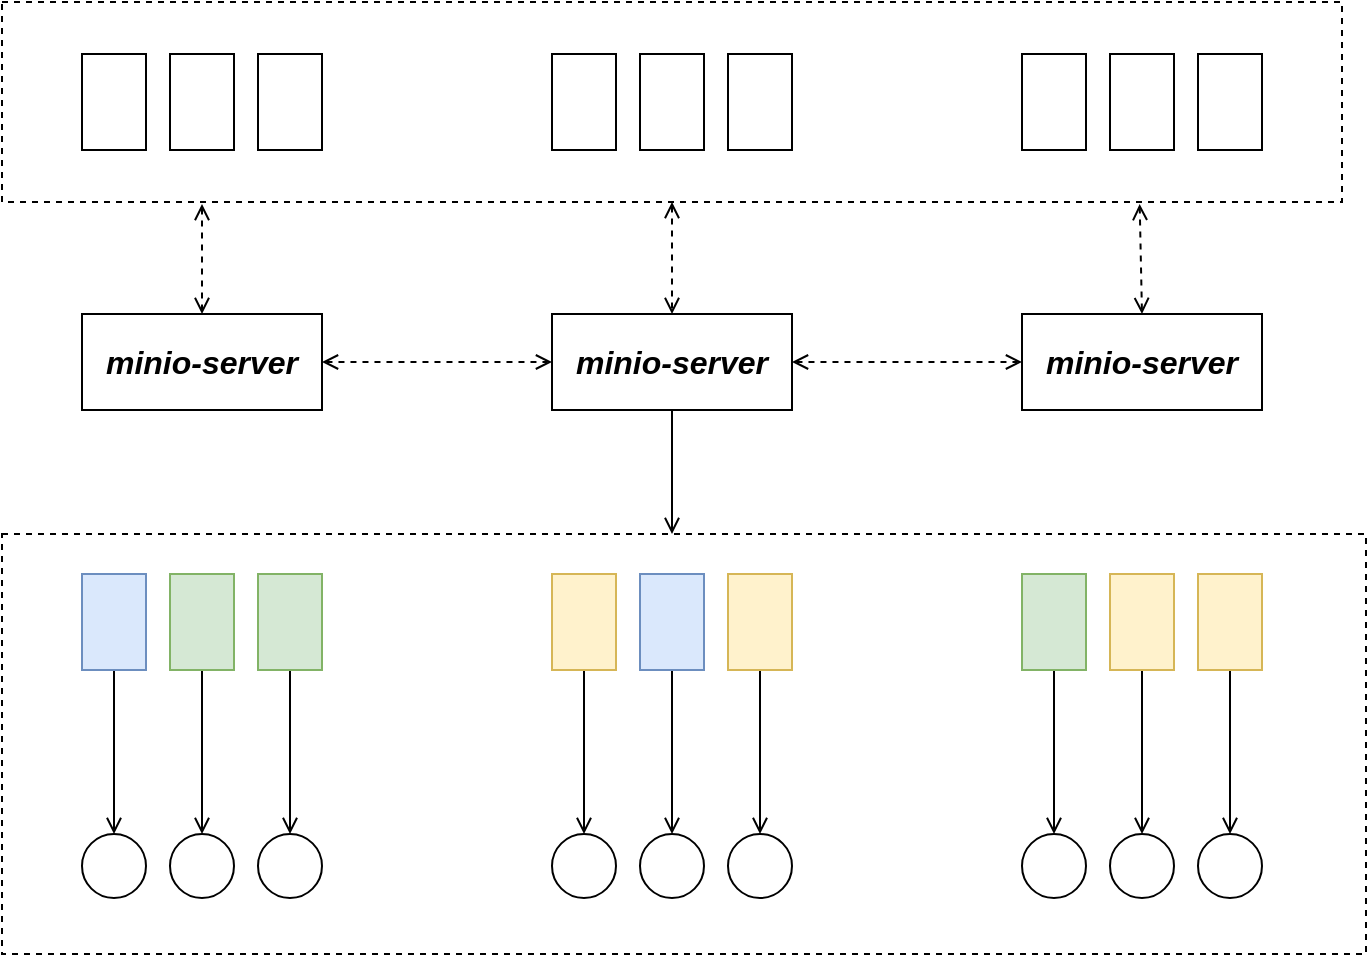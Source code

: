 <mxfile version="12.9.3" type="device" pages="5"><diagram id="BYjdqb1XlDUnYZWv6TfA" name="minio-single-design"><mxGraphModel dx="946" dy="725" grid="1" gridSize="10" guides="1" tooltips="1" connect="1" arrows="1" fold="1" page="1" pageScale="1" pageWidth="850" pageHeight="1100" math="0" shadow="0"><root><mxCell id="LW1cNOM5YoIt6R5GyZ-A-0"/><mxCell id="LW1cNOM5YoIt6R5GyZ-A-1" parent="LW1cNOM5YoIt6R5GyZ-A-0"/><mxCell id="5vVPPqVDBPUv7gfap4HL-52" value="" style="rounded=0;whiteSpace=wrap;html=1;strokeColor=#000000;fillColor=none;fontSize=16;fontColor=#000000;align=center;dashed=1;" parent="LW1cNOM5YoIt6R5GyZ-A-1" vertex="1"><mxGeometry x="90" y="350" width="682" height="210" as="geometry"/></mxCell><mxCell id="5vVPPqVDBPUv7gfap4HL-55" value="" style="rounded=0;whiteSpace=wrap;html=1;strokeColor=#000000;fillColor=none;fontSize=16;fontColor=#000000;align=center;dashed=1;" parent="LW1cNOM5YoIt6R5GyZ-A-1" vertex="1"><mxGeometry x="90" y="84" width="670" height="100" as="geometry"/></mxCell><mxCell id="5vVPPqVDBPUv7gfap4HL-53" style="edgeStyle=none;rounded=0;orthogonalLoop=1;jettySize=auto;html=1;exitX=1;exitY=0.5;exitDx=0;exitDy=0;startArrow=open;startFill=0;endArrow=open;endFill=0;strokeColor=#000000;fontSize=16;fontColor=#000000;dashed=1;" parent="LW1cNOM5YoIt6R5GyZ-A-1" source="5vVPPqVDBPUv7gfap4HL-1" target="5vVPPqVDBPUv7gfap4HL-3" edge="1"><mxGeometry relative="1" as="geometry"/></mxCell><mxCell id="5vVPPqVDBPUv7gfap4HL-1" value="minio-server" style="rounded=0;whiteSpace=wrap;html=1;strokeColor=#000000;fillColor=#ffffff;fontSize=16;fontColor=#000000;align=center;fontStyle=3" parent="LW1cNOM5YoIt6R5GyZ-A-1" vertex="1"><mxGeometry x="130" y="240" width="120" height="48" as="geometry"/></mxCell><mxCell id="5vVPPqVDBPUv7gfap4HL-2" style="edgeStyle=none;rounded=0;orthogonalLoop=1;jettySize=auto;html=1;exitX=0.5;exitY=1;exitDx=0;exitDy=0;entryX=0.5;entryY=0;entryDx=0;entryDy=0;startArrow=none;startFill=0;endArrow=open;endFill=0;strokeColor=#000000;fontSize=16;fontColor=#000000;" parent="LW1cNOM5YoIt6R5GyZ-A-1" source="5vVPPqVDBPUv7gfap4HL-3" edge="1"><mxGeometry relative="1" as="geometry"><mxPoint x="425" y="350" as="targetPoint"/></mxGeometry></mxCell><mxCell id="5vVPPqVDBPUv7gfap4HL-54" style="edgeStyle=none;rounded=0;orthogonalLoop=1;jettySize=auto;html=1;exitX=1;exitY=0.5;exitDx=0;exitDy=0;entryX=0;entryY=0.5;entryDx=0;entryDy=0;startArrow=open;startFill=0;endArrow=open;endFill=0;strokeColor=#000000;fontSize=16;fontColor=#000000;dashed=1;" parent="LW1cNOM5YoIt6R5GyZ-A-1" source="5vVPPqVDBPUv7gfap4HL-3" target="5vVPPqVDBPUv7gfap4HL-5" edge="1"><mxGeometry relative="1" as="geometry"/></mxCell><mxCell id="5vVPPqVDBPUv7gfap4HL-3" value="minio-server" style="rounded=0;whiteSpace=wrap;html=1;strokeColor=#000000;fillColor=#ffffff;fontSize=16;fontColor=#000000;align=center;fontStyle=3" parent="LW1cNOM5YoIt6R5GyZ-A-1" vertex="1"><mxGeometry x="365" y="240" width="120" height="48" as="geometry"/></mxCell><mxCell id="5vVPPqVDBPUv7gfap4HL-58" style="edgeStyle=none;rounded=0;orthogonalLoop=1;jettySize=auto;html=1;exitX=0.5;exitY=0;exitDx=0;exitDy=0;entryX=0.849;entryY=1.01;entryDx=0;entryDy=0;entryPerimeter=0;dashed=1;startArrow=open;startFill=0;endArrow=open;endFill=0;strokeColor=#000000;fontSize=16;fontColor=#000000;" parent="LW1cNOM5YoIt6R5GyZ-A-1" source="5vVPPqVDBPUv7gfap4HL-5" target="5vVPPqVDBPUv7gfap4HL-55" edge="1"><mxGeometry relative="1" as="geometry"/></mxCell><mxCell id="5vVPPqVDBPUv7gfap4HL-5" value="minio-server" style="rounded=0;whiteSpace=wrap;html=1;strokeColor=#000000;fillColor=#ffffff;fontSize=16;fontColor=#000000;align=center;fontStyle=3" parent="LW1cNOM5YoIt6R5GyZ-A-1" vertex="1"><mxGeometry x="600" y="240" width="120" height="48" as="geometry"/></mxCell><mxCell id="5vVPPqVDBPUv7gfap4HL-6" style="edgeStyle=none;rounded=0;orthogonalLoop=1;jettySize=auto;html=1;exitX=0.5;exitY=1;exitDx=0;exitDy=0;entryX=0.5;entryY=0;entryDx=0;entryDy=0;startArrow=none;startFill=0;endArrow=open;endFill=0;strokeColor=#000000;fontSize=16;fontColor=#000000;" parent="LW1cNOM5YoIt6R5GyZ-A-1" source="5vVPPqVDBPUv7gfap4HL-7" target="5vVPPqVDBPUv7gfap4HL-24" edge="1"><mxGeometry relative="1" as="geometry"/></mxCell><mxCell id="5vVPPqVDBPUv7gfap4HL-7" value="" style="rounded=0;whiteSpace=wrap;html=1;strokeColor=#6c8ebf;fillColor=#dae8fc;fontSize=16;align=center;fontStyle=3" parent="LW1cNOM5YoIt6R5GyZ-A-1" vertex="1"><mxGeometry x="130" y="370" width="32" height="48" as="geometry"/></mxCell><mxCell id="5vVPPqVDBPUv7gfap4HL-8" style="edgeStyle=none;rounded=0;orthogonalLoop=1;jettySize=auto;html=1;exitX=0.5;exitY=1;exitDx=0;exitDy=0;entryX=0.5;entryY=0;entryDx=0;entryDy=0;startArrow=none;startFill=0;endArrow=open;endFill=0;strokeColor=#000000;fontSize=16;fontColor=#000000;" parent="LW1cNOM5YoIt6R5GyZ-A-1" source="5vVPPqVDBPUv7gfap4HL-9" target="5vVPPqVDBPUv7gfap4HL-25" edge="1"><mxGeometry relative="1" as="geometry"/></mxCell><mxCell id="5vVPPqVDBPUv7gfap4HL-9" value="" style="rounded=0;whiteSpace=wrap;html=1;strokeColor=#82b366;fillColor=#d5e8d4;fontSize=16;align=center;fontStyle=3" parent="LW1cNOM5YoIt6R5GyZ-A-1" vertex="1"><mxGeometry x="174" y="370" width="32" height="48" as="geometry"/></mxCell><mxCell id="5vVPPqVDBPUv7gfap4HL-10" style="edgeStyle=none;rounded=0;orthogonalLoop=1;jettySize=auto;html=1;exitX=0.5;exitY=1;exitDx=0;exitDy=0;entryX=0.5;entryY=0;entryDx=0;entryDy=0;startArrow=none;startFill=0;endArrow=open;endFill=0;strokeColor=#000000;fontSize=16;fontColor=#000000;" parent="LW1cNOM5YoIt6R5GyZ-A-1" source="5vVPPqVDBPUv7gfap4HL-11" target="5vVPPqVDBPUv7gfap4HL-26" edge="1"><mxGeometry relative="1" as="geometry"/></mxCell><mxCell id="5vVPPqVDBPUv7gfap4HL-11" value="" style="rounded=0;whiteSpace=wrap;html=1;strokeColor=#82b366;fillColor=#d5e8d4;fontSize=16;align=center;fontStyle=3" parent="LW1cNOM5YoIt6R5GyZ-A-1" vertex="1"><mxGeometry x="218" y="370" width="32" height="48" as="geometry"/></mxCell><mxCell id="5vVPPqVDBPUv7gfap4HL-12" style="edgeStyle=none;rounded=0;orthogonalLoop=1;jettySize=auto;html=1;exitX=0.5;exitY=1;exitDx=0;exitDy=0;startArrow=none;startFill=0;endArrow=open;endFill=0;strokeColor=#000000;fontSize=16;fontColor=#000000;" parent="LW1cNOM5YoIt6R5GyZ-A-1" source="5vVPPqVDBPUv7gfap4HL-13" target="5vVPPqVDBPUv7gfap4HL-27" edge="1"><mxGeometry relative="1" as="geometry"/></mxCell><mxCell id="5vVPPqVDBPUv7gfap4HL-13" value="" style="rounded=0;whiteSpace=wrap;html=1;strokeColor=#d6b656;fillColor=#fff2cc;fontSize=16;align=center;fontStyle=3" parent="LW1cNOM5YoIt6R5GyZ-A-1" vertex="1"><mxGeometry x="365" y="370" width="32" height="48" as="geometry"/></mxCell><mxCell id="5vVPPqVDBPUv7gfap4HL-14" style="edgeStyle=none;rounded=0;orthogonalLoop=1;jettySize=auto;html=1;exitX=0.5;exitY=1;exitDx=0;exitDy=0;entryX=0.5;entryY=0;entryDx=0;entryDy=0;startArrow=none;startFill=0;endArrow=open;endFill=0;strokeColor=#000000;fontSize=16;fontColor=#000000;" parent="LW1cNOM5YoIt6R5GyZ-A-1" source="5vVPPqVDBPUv7gfap4HL-15" target="5vVPPqVDBPUv7gfap4HL-28" edge="1"><mxGeometry relative="1" as="geometry"/></mxCell><mxCell id="5vVPPqVDBPUv7gfap4HL-15" value="" style="rounded=0;whiteSpace=wrap;html=1;strokeColor=#6c8ebf;fillColor=#dae8fc;fontSize=16;align=center;fontStyle=3" parent="LW1cNOM5YoIt6R5GyZ-A-1" vertex="1"><mxGeometry x="409" y="370" width="32" height="48" as="geometry"/></mxCell><mxCell id="5vVPPqVDBPUv7gfap4HL-16" style="edgeStyle=none;rounded=0;orthogonalLoop=1;jettySize=auto;html=1;exitX=0.5;exitY=1;exitDx=0;exitDy=0;entryX=0.5;entryY=0;entryDx=0;entryDy=0;startArrow=none;startFill=0;endArrow=open;endFill=0;strokeColor=#000000;fontSize=16;fontColor=#000000;" parent="LW1cNOM5YoIt6R5GyZ-A-1" source="5vVPPqVDBPUv7gfap4HL-17" target="5vVPPqVDBPUv7gfap4HL-29" edge="1"><mxGeometry relative="1" as="geometry"/></mxCell><mxCell id="5vVPPqVDBPUv7gfap4HL-17" value="" style="rounded=0;whiteSpace=wrap;html=1;strokeColor=#d6b656;fillColor=#fff2cc;fontSize=16;align=center;fontStyle=3" parent="LW1cNOM5YoIt6R5GyZ-A-1" vertex="1"><mxGeometry x="453" y="370" width="32" height="48" as="geometry"/></mxCell><mxCell id="5vVPPqVDBPUv7gfap4HL-18" style="edgeStyle=none;rounded=0;orthogonalLoop=1;jettySize=auto;html=1;exitX=0.5;exitY=1;exitDx=0;exitDy=0;startArrow=none;startFill=0;endArrow=open;endFill=0;strokeColor=#000000;fontSize=16;fontColor=#000000;" parent="LW1cNOM5YoIt6R5GyZ-A-1" source="5vVPPqVDBPUv7gfap4HL-19" target="5vVPPqVDBPUv7gfap4HL-30" edge="1"><mxGeometry relative="1" as="geometry"/></mxCell><mxCell id="5vVPPqVDBPUv7gfap4HL-19" value="" style="rounded=0;whiteSpace=wrap;html=1;strokeColor=#82b366;fillColor=#d5e8d4;fontSize=16;align=center;fontStyle=3" parent="LW1cNOM5YoIt6R5GyZ-A-1" vertex="1"><mxGeometry x="600" y="370" width="32" height="48" as="geometry"/></mxCell><mxCell id="5vVPPqVDBPUv7gfap4HL-20" style="edgeStyle=none;rounded=0;orthogonalLoop=1;jettySize=auto;html=1;exitX=0.5;exitY=1;exitDx=0;exitDy=0;startArrow=none;startFill=0;endArrow=open;endFill=0;strokeColor=#000000;fontSize=16;fontColor=#000000;" parent="LW1cNOM5YoIt6R5GyZ-A-1" source="5vVPPqVDBPUv7gfap4HL-21" target="5vVPPqVDBPUv7gfap4HL-31" edge="1"><mxGeometry relative="1" as="geometry"/></mxCell><mxCell id="5vVPPqVDBPUv7gfap4HL-21" value="" style="rounded=0;whiteSpace=wrap;html=1;strokeColor=#d6b656;fillColor=#fff2cc;fontSize=16;align=center;fontStyle=3" parent="LW1cNOM5YoIt6R5GyZ-A-1" vertex="1"><mxGeometry x="644" y="370" width="32" height="48" as="geometry"/></mxCell><mxCell id="5vVPPqVDBPUv7gfap4HL-22" style="edgeStyle=none;rounded=0;orthogonalLoop=1;jettySize=auto;html=1;exitX=0.5;exitY=1;exitDx=0;exitDy=0;startArrow=none;startFill=0;endArrow=open;endFill=0;strokeColor=#000000;fontSize=16;fontColor=#000000;" parent="LW1cNOM5YoIt6R5GyZ-A-1" source="5vVPPqVDBPUv7gfap4HL-23" target="5vVPPqVDBPUv7gfap4HL-32" edge="1"><mxGeometry relative="1" as="geometry"/></mxCell><mxCell id="5vVPPqVDBPUv7gfap4HL-23" value="" style="rounded=0;whiteSpace=wrap;html=1;strokeColor=#d6b656;fillColor=#fff2cc;fontSize=16;align=center;fontStyle=3" parent="LW1cNOM5YoIt6R5GyZ-A-1" vertex="1"><mxGeometry x="688" y="370" width="32" height="48" as="geometry"/></mxCell><mxCell id="5vVPPqVDBPUv7gfap4HL-24" value="" style="ellipse;whiteSpace=wrap;html=1;aspect=fixed;rounded=0;strokeColor=#000000;fillColor=#ffffff;fontSize=16;fontColor=#000000;align=center;" parent="LW1cNOM5YoIt6R5GyZ-A-1" vertex="1"><mxGeometry x="130" y="500" width="32" height="32" as="geometry"/></mxCell><mxCell id="5vVPPqVDBPUv7gfap4HL-25" value="" style="ellipse;whiteSpace=wrap;html=1;aspect=fixed;rounded=0;strokeColor=#000000;fillColor=#ffffff;fontSize=16;fontColor=#000000;align=center;" parent="LW1cNOM5YoIt6R5GyZ-A-1" vertex="1"><mxGeometry x="174" y="500" width="32" height="32" as="geometry"/></mxCell><mxCell id="5vVPPqVDBPUv7gfap4HL-26" value="" style="ellipse;whiteSpace=wrap;html=1;aspect=fixed;rounded=0;strokeColor=#000000;fillColor=#ffffff;fontSize=16;fontColor=#000000;align=center;" parent="LW1cNOM5YoIt6R5GyZ-A-1" vertex="1"><mxGeometry x="218" y="500" width="32" height="32" as="geometry"/></mxCell><mxCell id="5vVPPqVDBPUv7gfap4HL-27" value="" style="ellipse;whiteSpace=wrap;html=1;aspect=fixed;rounded=0;strokeColor=#000000;fillColor=#ffffff;fontSize=16;fontColor=#000000;align=center;" parent="LW1cNOM5YoIt6R5GyZ-A-1" vertex="1"><mxGeometry x="365" y="500" width="32" height="32" as="geometry"/></mxCell><mxCell id="5vVPPqVDBPUv7gfap4HL-28" value="" style="ellipse;whiteSpace=wrap;html=1;aspect=fixed;rounded=0;strokeColor=#000000;fillColor=#ffffff;fontSize=16;fontColor=#000000;align=center;" parent="LW1cNOM5YoIt6R5GyZ-A-1" vertex="1"><mxGeometry x="409" y="500" width="32" height="32" as="geometry"/></mxCell><mxCell id="5vVPPqVDBPUv7gfap4HL-29" value="" style="ellipse;whiteSpace=wrap;html=1;aspect=fixed;rounded=0;strokeColor=#000000;fillColor=#ffffff;fontSize=16;fontColor=#000000;align=center;" parent="LW1cNOM5YoIt6R5GyZ-A-1" vertex="1"><mxGeometry x="453" y="500" width="32" height="32" as="geometry"/></mxCell><mxCell id="5vVPPqVDBPUv7gfap4HL-30" value="" style="ellipse;whiteSpace=wrap;html=1;aspect=fixed;rounded=0;strokeColor=#000000;fillColor=#ffffff;fontSize=16;fontColor=#000000;align=center;" parent="LW1cNOM5YoIt6R5GyZ-A-1" vertex="1"><mxGeometry x="600" y="500" width="32" height="32" as="geometry"/></mxCell><mxCell id="5vVPPqVDBPUv7gfap4HL-31" value="" style="ellipse;whiteSpace=wrap;html=1;aspect=fixed;rounded=0;strokeColor=#000000;fillColor=#ffffff;fontSize=16;fontColor=#000000;align=center;" parent="LW1cNOM5YoIt6R5GyZ-A-1" vertex="1"><mxGeometry x="644" y="500" width="32" height="32" as="geometry"/></mxCell><mxCell id="5vVPPqVDBPUv7gfap4HL-32" value="" style="ellipse;whiteSpace=wrap;html=1;aspect=fixed;rounded=0;strokeColor=#000000;fillColor=#ffffff;fontSize=16;fontColor=#000000;align=center;" parent="LW1cNOM5YoIt6R5GyZ-A-1" vertex="1"><mxGeometry x="688" y="500" width="32" height="32" as="geometry"/></mxCell><mxCell id="5vVPPqVDBPUv7gfap4HL-34" value="" style="rounded=0;whiteSpace=wrap;html=1;strokeColor=#000000;fillColor=#ffffff;fontSize=16;align=center;fontStyle=3" parent="LW1cNOM5YoIt6R5GyZ-A-1" vertex="1"><mxGeometry x="130" y="110" width="32" height="48" as="geometry"/></mxCell><mxCell id="5vVPPqVDBPUv7gfap4HL-36" value="" style="rounded=0;whiteSpace=wrap;html=1;strokeColor=#000000;fillColor=#ffffff;fontSize=16;align=center;fontStyle=3" parent="LW1cNOM5YoIt6R5GyZ-A-1" vertex="1"><mxGeometry x="174" y="110" width="32" height="48" as="geometry"/></mxCell><mxCell id="5vVPPqVDBPUv7gfap4HL-38" value="" style="rounded=0;whiteSpace=wrap;html=1;strokeColor=#000000;fillColor=#ffffff;fontSize=16;align=center;fontStyle=3" parent="LW1cNOM5YoIt6R5GyZ-A-1" vertex="1"><mxGeometry x="218" y="110" width="32" height="48" as="geometry"/></mxCell><mxCell id="5vVPPqVDBPUv7gfap4HL-40" value="" style="rounded=0;whiteSpace=wrap;html=1;strokeColor=#000000;fillColor=#ffffff;fontSize=16;align=center;fontStyle=3" parent="LW1cNOM5YoIt6R5GyZ-A-1" vertex="1"><mxGeometry x="365" y="110" width="32" height="48" as="geometry"/></mxCell><mxCell id="5vVPPqVDBPUv7gfap4HL-42" value="" style="rounded=0;whiteSpace=wrap;html=1;strokeColor=#000000;fillColor=#ffffff;fontSize=16;align=center;fontStyle=3" parent="LW1cNOM5YoIt6R5GyZ-A-1" vertex="1"><mxGeometry x="409" y="110" width="32" height="48" as="geometry"/></mxCell><mxCell id="5vVPPqVDBPUv7gfap4HL-44" value="" style="rounded=0;whiteSpace=wrap;html=1;strokeColor=#000000;fillColor=#ffffff;fontSize=16;align=center;fontStyle=3" parent="LW1cNOM5YoIt6R5GyZ-A-1" vertex="1"><mxGeometry x="453" y="110" width="32" height="48" as="geometry"/></mxCell><mxCell id="5vVPPqVDBPUv7gfap4HL-46" value="" style="rounded=0;whiteSpace=wrap;html=1;strokeColor=#000000;fillColor=#ffffff;fontSize=16;align=center;fontStyle=3" parent="LW1cNOM5YoIt6R5GyZ-A-1" vertex="1"><mxGeometry x="600" y="110" width="32" height="48" as="geometry"/></mxCell><mxCell id="5vVPPqVDBPUv7gfap4HL-48" value="" style="rounded=0;whiteSpace=wrap;html=1;strokeColor=#000000;fillColor=#ffffff;fontSize=16;align=center;fontStyle=3" parent="LW1cNOM5YoIt6R5GyZ-A-1" vertex="1"><mxGeometry x="644" y="110" width="32" height="48" as="geometry"/></mxCell><mxCell id="5vVPPqVDBPUv7gfap4HL-50" value="" style="rounded=0;whiteSpace=wrap;html=1;strokeColor=#000000;fillColor=#ffffff;fontSize=16;align=center;fontStyle=3" parent="LW1cNOM5YoIt6R5GyZ-A-1" vertex="1"><mxGeometry x="688" y="110" width="32" height="48" as="geometry"/></mxCell><mxCell id="5vVPPqVDBPUv7gfap4HL-56" style="edgeStyle=none;rounded=0;orthogonalLoop=1;jettySize=auto;html=1;exitX=0.5;exitY=1;exitDx=0;exitDy=0;entryX=0.5;entryY=0;entryDx=0;entryDy=0;dashed=1;startArrow=open;startFill=0;endArrow=open;endFill=0;strokeColor=#000000;fontSize=16;fontColor=#000000;" parent="LW1cNOM5YoIt6R5GyZ-A-1" source="5vVPPqVDBPUv7gfap4HL-55" target="5vVPPqVDBPUv7gfap4HL-3" edge="1"><mxGeometry relative="1" as="geometry"/></mxCell><mxCell id="5vVPPqVDBPUv7gfap4HL-57" style="edgeStyle=none;rounded=0;orthogonalLoop=1;jettySize=auto;html=1;entryX=0.5;entryY=0;entryDx=0;entryDy=0;dashed=1;startArrow=open;startFill=0;endArrow=open;endFill=0;strokeColor=#000000;fontSize=16;fontColor=#000000;" parent="LW1cNOM5YoIt6R5GyZ-A-1" target="5vVPPqVDBPUv7gfap4HL-1" edge="1"><mxGeometry relative="1" as="geometry"><mxPoint x="190" y="185" as="sourcePoint"/></mxGeometry></mxCell></root></mxGraphModel></diagram><diagram id="fDYagkrzBlB6qceYsDf7" name="minio-distributed-design"><mxGraphModel dx="946" dy="725" grid="1" gridSize="10" guides="1" tooltips="1" connect="1" arrows="1" fold="1" page="1" pageScale="1" pageWidth="850" pageHeight="1100" math="0" shadow="0"><root><mxCell id="0"/><mxCell id="1" parent="0"/><mxCell id="3-l4ngqk_hNdYj9ECiMS-66" value="" style="rounded=0;whiteSpace=wrap;html=1;strokeColor=#000000;fillColor=none;fontSize=16;fontColor=#000000;align=center;dashed=1;" parent="1" vertex="1"><mxGeometry x="88" y="530" width="204" height="200" as="geometry"/></mxCell><mxCell id="3-l4ngqk_hNdYj9ECiMS-69" style="edgeStyle=none;rounded=0;orthogonalLoop=1;jettySize=auto;html=1;exitX=0.5;exitY=1;exitDx=0;exitDy=0;entryX=0.5;entryY=0;entryDx=0;entryDy=0;startArrow=none;startFill=0;endArrow=open;endFill=0;strokeColor=#000000;fontSize=16;fontColor=#000000;" parent="1" source="3-l4ngqk_hNdYj9ECiMS-1" target="3-l4ngqk_hNdYj9ECiMS-66" edge="1"><mxGeometry relative="1" as="geometry"/></mxCell><mxCell id="3-l4ngqk_hNdYj9ECiMS-1" value="minio-server" style="rounded=0;whiteSpace=wrap;html=1;strokeColor=#000000;fillColor=#ffffff;fontSize=16;fontColor=#000000;align=center;fontStyle=3" parent="1" vertex="1"><mxGeometry x="130" y="420" width="120" height="48" as="geometry"/></mxCell><mxCell id="3-l4ngqk_hNdYj9ECiMS-70" style="edgeStyle=none;rounded=0;orthogonalLoop=1;jettySize=auto;html=1;exitX=0.5;exitY=1;exitDx=0;exitDy=0;entryX=0.5;entryY=0;entryDx=0;entryDy=0;startArrow=none;startFill=0;endArrow=open;endFill=0;strokeColor=#000000;fontSize=16;fontColor=#000000;" parent="1" source="3-l4ngqk_hNdYj9ECiMS-2" target="3-l4ngqk_hNdYj9ECiMS-67" edge="1"><mxGeometry relative="1" as="geometry"/></mxCell><mxCell id="3-l4ngqk_hNdYj9ECiMS-2" value="minio-server" style="rounded=0;whiteSpace=wrap;html=1;strokeColor=#000000;fillColor=#ffffff;fontSize=16;fontColor=#000000;align=center;fontStyle=3" parent="1" vertex="1"><mxGeometry x="365" y="420" width="120" height="48" as="geometry"/></mxCell><mxCell id="3-l4ngqk_hNdYj9ECiMS-71" style="edgeStyle=none;rounded=0;orthogonalLoop=1;jettySize=auto;html=1;exitX=0.5;exitY=1;exitDx=0;exitDy=0;entryX=0.5;entryY=0;entryDx=0;entryDy=0;startArrow=none;startFill=0;endArrow=open;endFill=0;strokeColor=#000000;fontSize=16;fontColor=#000000;" parent="1" source="3-l4ngqk_hNdYj9ECiMS-3" target="3-l4ngqk_hNdYj9ECiMS-68" edge="1"><mxGeometry relative="1" as="geometry"/></mxCell><mxCell id="3-l4ngqk_hNdYj9ECiMS-3" value="minio-server" style="rounded=0;whiteSpace=wrap;html=1;strokeColor=#000000;fillColor=#ffffff;fontSize=16;fontColor=#000000;align=center;fontStyle=3" parent="1" vertex="1"><mxGeometry x="600" y="420" width="120" height="48" as="geometry"/></mxCell><mxCell id="3-l4ngqk_hNdYj9ECiMS-24" style="edgeStyle=none;rounded=0;orthogonalLoop=1;jettySize=auto;html=1;exitX=0.5;exitY=1;exitDx=0;exitDy=0;entryX=0.5;entryY=0;entryDx=0;entryDy=0;startArrow=none;startFill=0;endArrow=open;endFill=0;strokeColor=#000000;fontSize=16;fontColor=#000000;" parent="1" source="3-l4ngqk_hNdYj9ECiMS-4" target="3-l4ngqk_hNdYj9ECiMS-15" edge="1"><mxGeometry relative="1" as="geometry"/></mxCell><mxCell id="3-l4ngqk_hNdYj9ECiMS-4" value="" style="rounded=0;whiteSpace=wrap;html=1;strokeColor=#6c8ebf;fillColor=#dae8fc;fontSize=16;align=center;fontStyle=3" parent="1" vertex="1"><mxGeometry x="130" y="550" width="32" height="48" as="geometry"/></mxCell><mxCell id="3-l4ngqk_hNdYj9ECiMS-25" style="edgeStyle=none;rounded=0;orthogonalLoop=1;jettySize=auto;html=1;exitX=0.5;exitY=1;exitDx=0;exitDy=0;entryX=0.5;entryY=0;entryDx=0;entryDy=0;startArrow=none;startFill=0;endArrow=open;endFill=0;strokeColor=#000000;fontSize=16;fontColor=#000000;" parent="1" source="3-l4ngqk_hNdYj9ECiMS-7" target="3-l4ngqk_hNdYj9ECiMS-16" edge="1"><mxGeometry relative="1" as="geometry"/></mxCell><mxCell id="3-l4ngqk_hNdYj9ECiMS-7" value="" style="rounded=0;whiteSpace=wrap;html=1;strokeColor=#82b366;fillColor=#d5e8d4;fontSize=16;align=center;fontStyle=3" parent="1" vertex="1"><mxGeometry x="174" y="550" width="32" height="48" as="geometry"/></mxCell><mxCell id="3-l4ngqk_hNdYj9ECiMS-26" style="edgeStyle=none;rounded=0;orthogonalLoop=1;jettySize=auto;html=1;exitX=0.5;exitY=1;exitDx=0;exitDy=0;entryX=0.5;entryY=0;entryDx=0;entryDy=0;startArrow=none;startFill=0;endArrow=open;endFill=0;strokeColor=#000000;fontSize=16;fontColor=#000000;" parent="1" source="3-l4ngqk_hNdYj9ECiMS-8" target="3-l4ngqk_hNdYj9ECiMS-17" edge="1"><mxGeometry relative="1" as="geometry"/></mxCell><mxCell id="3-l4ngqk_hNdYj9ECiMS-8" value="" style="rounded=0;whiteSpace=wrap;html=1;strokeColor=#82b366;fillColor=#d5e8d4;fontSize=16;align=center;fontStyle=3" parent="1" vertex="1"><mxGeometry x="218" y="550" width="32" height="48" as="geometry"/></mxCell><mxCell id="3-l4ngqk_hNdYj9ECiMS-27" style="edgeStyle=none;rounded=0;orthogonalLoop=1;jettySize=auto;html=1;exitX=0.5;exitY=1;exitDx=0;exitDy=0;startArrow=none;startFill=0;endArrow=open;endFill=0;strokeColor=#000000;fontSize=16;fontColor=#000000;" parent="1" source="3-l4ngqk_hNdYj9ECiMS-9" target="3-l4ngqk_hNdYj9ECiMS-18" edge="1"><mxGeometry relative="1" as="geometry"/></mxCell><mxCell id="3-l4ngqk_hNdYj9ECiMS-9" value="" style="rounded=0;whiteSpace=wrap;html=1;strokeColor=#d6b656;fillColor=#fff2cc;fontSize=16;align=center;fontStyle=3" parent="1" vertex="1"><mxGeometry x="365" y="550" width="32" height="48" as="geometry"/></mxCell><mxCell id="3-l4ngqk_hNdYj9ECiMS-28" style="edgeStyle=none;rounded=0;orthogonalLoop=1;jettySize=auto;html=1;exitX=0.5;exitY=1;exitDx=0;exitDy=0;entryX=0.5;entryY=0;entryDx=0;entryDy=0;startArrow=none;startFill=0;endArrow=open;endFill=0;strokeColor=#000000;fontSize=16;fontColor=#000000;" parent="1" source="3-l4ngqk_hNdYj9ECiMS-10" target="3-l4ngqk_hNdYj9ECiMS-19" edge="1"><mxGeometry relative="1" as="geometry"/></mxCell><mxCell id="3-l4ngqk_hNdYj9ECiMS-10" value="" style="rounded=0;whiteSpace=wrap;html=1;strokeColor=#6c8ebf;fillColor=#dae8fc;fontSize=16;align=center;fontStyle=3" parent="1" vertex="1"><mxGeometry x="409" y="550" width="32" height="48" as="geometry"/></mxCell><mxCell id="3-l4ngqk_hNdYj9ECiMS-29" style="edgeStyle=none;rounded=0;orthogonalLoop=1;jettySize=auto;html=1;exitX=0.5;exitY=1;exitDx=0;exitDy=0;entryX=0.5;entryY=0;entryDx=0;entryDy=0;startArrow=none;startFill=0;endArrow=open;endFill=0;strokeColor=#000000;fontSize=16;fontColor=#000000;" parent="1" source="3-l4ngqk_hNdYj9ECiMS-11" target="3-l4ngqk_hNdYj9ECiMS-20" edge="1"><mxGeometry relative="1" as="geometry"/></mxCell><mxCell id="3-l4ngqk_hNdYj9ECiMS-11" value="" style="rounded=0;whiteSpace=wrap;html=1;strokeColor=#d6b656;fillColor=#fff2cc;fontSize=16;align=center;fontStyle=3" parent="1" vertex="1"><mxGeometry x="453" y="550" width="32" height="48" as="geometry"/></mxCell><mxCell id="3-l4ngqk_hNdYj9ECiMS-30" style="edgeStyle=none;rounded=0;orthogonalLoop=1;jettySize=auto;html=1;exitX=0.5;exitY=1;exitDx=0;exitDy=0;startArrow=none;startFill=0;endArrow=open;endFill=0;strokeColor=#000000;fontSize=16;fontColor=#000000;" parent="1" source="3-l4ngqk_hNdYj9ECiMS-12" target="3-l4ngqk_hNdYj9ECiMS-21" edge="1"><mxGeometry relative="1" as="geometry"/></mxCell><mxCell id="3-l4ngqk_hNdYj9ECiMS-12" value="" style="rounded=0;whiteSpace=wrap;html=1;strokeColor=#82b366;fillColor=#d5e8d4;fontSize=16;align=center;fontStyle=3" parent="1" vertex="1"><mxGeometry x="600" y="550" width="32" height="48" as="geometry"/></mxCell><mxCell id="3-l4ngqk_hNdYj9ECiMS-31" style="edgeStyle=none;rounded=0;orthogonalLoop=1;jettySize=auto;html=1;exitX=0.5;exitY=1;exitDx=0;exitDy=0;startArrow=none;startFill=0;endArrow=open;endFill=0;strokeColor=#000000;fontSize=16;fontColor=#000000;" parent="1" source="3-l4ngqk_hNdYj9ECiMS-13" target="3-l4ngqk_hNdYj9ECiMS-22" edge="1"><mxGeometry relative="1" as="geometry"/></mxCell><mxCell id="3-l4ngqk_hNdYj9ECiMS-13" value="" style="rounded=0;whiteSpace=wrap;html=1;strokeColor=#d6b656;fillColor=#fff2cc;fontSize=16;align=center;fontStyle=3" parent="1" vertex="1"><mxGeometry x="644" y="550" width="32" height="48" as="geometry"/></mxCell><mxCell id="3-l4ngqk_hNdYj9ECiMS-32" style="edgeStyle=none;rounded=0;orthogonalLoop=1;jettySize=auto;html=1;exitX=0.5;exitY=1;exitDx=0;exitDy=0;startArrow=none;startFill=0;endArrow=open;endFill=0;strokeColor=#000000;fontSize=16;fontColor=#000000;" parent="1" source="3-l4ngqk_hNdYj9ECiMS-14" target="3-l4ngqk_hNdYj9ECiMS-23" edge="1"><mxGeometry relative="1" as="geometry"/></mxCell><mxCell id="3-l4ngqk_hNdYj9ECiMS-14" value="" style="rounded=0;whiteSpace=wrap;html=1;strokeColor=#d6b656;fillColor=#fff2cc;fontSize=16;align=center;fontStyle=3" parent="1" vertex="1"><mxGeometry x="688" y="550" width="32" height="48" as="geometry"/></mxCell><mxCell id="3-l4ngqk_hNdYj9ECiMS-15" value="" style="ellipse;whiteSpace=wrap;html=1;aspect=fixed;rounded=0;strokeColor=#000000;fillColor=#ffffff;fontSize=16;fontColor=#000000;align=center;" parent="1" vertex="1"><mxGeometry x="130" y="680" width="32" height="32" as="geometry"/></mxCell><mxCell id="3-l4ngqk_hNdYj9ECiMS-16" value="" style="ellipse;whiteSpace=wrap;html=1;aspect=fixed;rounded=0;strokeColor=#000000;fillColor=#ffffff;fontSize=16;fontColor=#000000;align=center;" parent="1" vertex="1"><mxGeometry x="174" y="680" width="32" height="32" as="geometry"/></mxCell><mxCell id="3-l4ngqk_hNdYj9ECiMS-17" value="" style="ellipse;whiteSpace=wrap;html=1;aspect=fixed;rounded=0;strokeColor=#000000;fillColor=#ffffff;fontSize=16;fontColor=#000000;align=center;" parent="1" vertex="1"><mxGeometry x="218" y="680" width="32" height="32" as="geometry"/></mxCell><mxCell id="3-l4ngqk_hNdYj9ECiMS-18" value="" style="ellipse;whiteSpace=wrap;html=1;aspect=fixed;rounded=0;strokeColor=#000000;fillColor=#ffffff;fontSize=16;fontColor=#000000;align=center;" parent="1" vertex="1"><mxGeometry x="365" y="680" width="32" height="32" as="geometry"/></mxCell><mxCell id="3-l4ngqk_hNdYj9ECiMS-19" value="" style="ellipse;whiteSpace=wrap;html=1;aspect=fixed;rounded=0;strokeColor=#000000;fillColor=#ffffff;fontSize=16;fontColor=#000000;align=center;" parent="1" vertex="1"><mxGeometry x="409" y="680" width="32" height="32" as="geometry"/></mxCell><mxCell id="3-l4ngqk_hNdYj9ECiMS-20" value="" style="ellipse;whiteSpace=wrap;html=1;aspect=fixed;rounded=0;strokeColor=#000000;fillColor=#ffffff;fontSize=16;fontColor=#000000;align=center;" parent="1" vertex="1"><mxGeometry x="453" y="680" width="32" height="32" as="geometry"/></mxCell><mxCell id="3-l4ngqk_hNdYj9ECiMS-21" value="" style="ellipse;whiteSpace=wrap;html=1;aspect=fixed;rounded=0;strokeColor=#000000;fillColor=#ffffff;fontSize=16;fontColor=#000000;align=center;" parent="1" vertex="1"><mxGeometry x="600" y="680" width="32" height="32" as="geometry"/></mxCell><mxCell id="3-l4ngqk_hNdYj9ECiMS-22" value="" style="ellipse;whiteSpace=wrap;html=1;aspect=fixed;rounded=0;strokeColor=#000000;fillColor=#ffffff;fontSize=16;fontColor=#000000;align=center;" parent="1" vertex="1"><mxGeometry x="644" y="680" width="32" height="32" as="geometry"/></mxCell><mxCell id="3-l4ngqk_hNdYj9ECiMS-23" value="" style="ellipse;whiteSpace=wrap;html=1;aspect=fixed;rounded=0;strokeColor=#000000;fillColor=#ffffff;fontSize=16;fontColor=#000000;align=center;" parent="1" vertex="1"><mxGeometry x="688" y="680" width="32" height="32" as="geometry"/></mxCell><mxCell id="3-l4ngqk_hNdYj9ECiMS-37" style="edgeStyle=none;rounded=0;orthogonalLoop=1;jettySize=auto;html=1;exitX=0.5;exitY=1;exitDx=0;exitDy=0;entryX=0.133;entryY=0;entryDx=0;entryDy=0;entryPerimeter=0;startArrow=open;startFill=0;endArrow=open;endFill=0;strokeColor=#000000;fontSize=16;fontColor=#000000;dashed=1;" parent="1" source="3-l4ngqk_hNdYj9ECiMS-34" target="3-l4ngqk_hNdYj9ECiMS-1" edge="1"><mxGeometry relative="1" as="geometry"/></mxCell><mxCell id="3-l4ngqk_hNdYj9ECiMS-34" value="" style="rounded=0;whiteSpace=wrap;html=1;strokeColor=#000000;fillColor=#ffffff;fontSize=16;align=center;fontStyle=3" parent="1" vertex="1"><mxGeometry x="130" y="290" width="32" height="48" as="geometry"/></mxCell><mxCell id="3-l4ngqk_hNdYj9ECiMS-38" style="edgeStyle=none;rounded=0;orthogonalLoop=1;jettySize=auto;html=1;exitX=0.5;exitY=1;exitDx=0;exitDy=0;entryX=0.5;entryY=0;entryDx=0;entryDy=0;startArrow=open;startFill=0;endArrow=open;endFill=0;strokeColor=#000000;fontSize=16;fontColor=#000000;dashed=1;" parent="1" source="3-l4ngqk_hNdYj9ECiMS-35" target="3-l4ngqk_hNdYj9ECiMS-1" edge="1"><mxGeometry relative="1" as="geometry"/></mxCell><mxCell id="3-l4ngqk_hNdYj9ECiMS-35" value="" style="rounded=0;whiteSpace=wrap;html=1;strokeColor=#000000;fillColor=#ffffff;fontSize=16;align=center;fontStyle=3" parent="1" vertex="1"><mxGeometry x="174" y="290" width="32" height="48" as="geometry"/></mxCell><mxCell id="3-l4ngqk_hNdYj9ECiMS-39" style="edgeStyle=none;rounded=0;orthogonalLoop=1;jettySize=auto;html=1;exitX=0.5;exitY=1;exitDx=0;exitDy=0;entryX=0.867;entryY=0.021;entryDx=0;entryDy=0;entryPerimeter=0;startArrow=open;startFill=0;endArrow=open;endFill=0;strokeColor=#000000;fontSize=16;fontColor=#000000;dashed=1;" parent="1" source="3-l4ngqk_hNdYj9ECiMS-36" target="3-l4ngqk_hNdYj9ECiMS-1" edge="1"><mxGeometry relative="1" as="geometry"/></mxCell><mxCell id="3-l4ngqk_hNdYj9ECiMS-36" value="" style="rounded=0;whiteSpace=wrap;html=1;strokeColor=#000000;fillColor=#ffffff;fontSize=16;align=center;fontStyle=3" parent="1" vertex="1"><mxGeometry x="218" y="290" width="32" height="48" as="geometry"/></mxCell><mxCell id="3-l4ngqk_hNdYj9ECiMS-46" style="edgeStyle=none;rounded=0;orthogonalLoop=1;jettySize=auto;html=1;exitX=0.5;exitY=1;exitDx=0;exitDy=0;entryX=0.133;entryY=0;entryDx=0;entryDy=0;entryPerimeter=0;startArrow=open;startFill=0;endArrow=open;endFill=0;strokeColor=#000000;fontSize=16;fontColor=#000000;dashed=1;" parent="1" source="3-l4ngqk_hNdYj9ECiMS-40" target="3-l4ngqk_hNdYj9ECiMS-2" edge="1"><mxGeometry relative="1" as="geometry"/></mxCell><mxCell id="3-l4ngqk_hNdYj9ECiMS-40" value="" style="rounded=0;whiteSpace=wrap;html=1;strokeColor=#000000;fillColor=#ffffff;fontSize=16;align=center;fontStyle=3" parent="1" vertex="1"><mxGeometry x="365" y="290" width="32" height="48" as="geometry"/></mxCell><mxCell id="3-l4ngqk_hNdYj9ECiMS-47" style="edgeStyle=none;rounded=0;orthogonalLoop=1;jettySize=auto;html=1;exitX=0.5;exitY=1;exitDx=0;exitDy=0;startArrow=open;startFill=0;endArrow=open;endFill=0;strokeColor=#000000;fontSize=16;fontColor=#000000;dashed=1;" parent="1" source="3-l4ngqk_hNdYj9ECiMS-41" target="3-l4ngqk_hNdYj9ECiMS-2" edge="1"><mxGeometry relative="1" as="geometry"/></mxCell><mxCell id="3-l4ngqk_hNdYj9ECiMS-41" value="" style="rounded=0;whiteSpace=wrap;html=1;strokeColor=#000000;fillColor=#ffffff;fontSize=16;align=center;fontStyle=3" parent="1" vertex="1"><mxGeometry x="409" y="290" width="32" height="48" as="geometry"/></mxCell><mxCell id="3-l4ngqk_hNdYj9ECiMS-48" style="edgeStyle=none;rounded=0;orthogonalLoop=1;jettySize=auto;html=1;exitX=0.5;exitY=1;exitDx=0;exitDy=0;entryX=0.867;entryY=-0.021;entryDx=0;entryDy=0;entryPerimeter=0;startArrow=open;startFill=0;endArrow=open;endFill=0;strokeColor=#000000;fontSize=16;fontColor=#000000;dashed=1;" parent="1" source="3-l4ngqk_hNdYj9ECiMS-42" target="3-l4ngqk_hNdYj9ECiMS-2" edge="1"><mxGeometry relative="1" as="geometry"/></mxCell><mxCell id="3-l4ngqk_hNdYj9ECiMS-42" value="" style="rounded=0;whiteSpace=wrap;html=1;strokeColor=#000000;fillColor=#ffffff;fontSize=16;align=center;fontStyle=3" parent="1" vertex="1"><mxGeometry x="453" y="290" width="32" height="48" as="geometry"/></mxCell><mxCell id="3-l4ngqk_hNdYj9ECiMS-49" style="edgeStyle=none;rounded=0;orthogonalLoop=1;jettySize=auto;html=1;exitX=0.5;exitY=1;exitDx=0;exitDy=0;entryX=0.133;entryY=0;entryDx=0;entryDy=0;entryPerimeter=0;startArrow=open;startFill=0;endArrow=open;endFill=0;strokeColor=#000000;fontSize=16;fontColor=#000000;dashed=1;" parent="1" source="3-l4ngqk_hNdYj9ECiMS-43" target="3-l4ngqk_hNdYj9ECiMS-3" edge="1"><mxGeometry relative="1" as="geometry"/></mxCell><mxCell id="3-l4ngqk_hNdYj9ECiMS-43" value="" style="rounded=0;whiteSpace=wrap;html=1;strokeColor=#000000;fillColor=#ffffff;fontSize=16;align=center;fontStyle=3" parent="1" vertex="1"><mxGeometry x="600" y="290" width="32" height="48" as="geometry"/></mxCell><mxCell id="3-l4ngqk_hNdYj9ECiMS-50" style="edgeStyle=none;rounded=0;orthogonalLoop=1;jettySize=auto;html=1;exitX=0.5;exitY=1;exitDx=0;exitDy=0;entryX=0.5;entryY=0;entryDx=0;entryDy=0;startArrow=open;startFill=0;endArrow=open;endFill=0;strokeColor=#000000;fontSize=16;fontColor=#000000;dashed=1;" parent="1" source="3-l4ngqk_hNdYj9ECiMS-44" target="3-l4ngqk_hNdYj9ECiMS-3" edge="1"><mxGeometry relative="1" as="geometry"/></mxCell><mxCell id="3-l4ngqk_hNdYj9ECiMS-44" value="" style="rounded=0;whiteSpace=wrap;html=1;strokeColor=#000000;fillColor=#ffffff;fontSize=16;align=center;fontStyle=3" parent="1" vertex="1"><mxGeometry x="644" y="290" width="32" height="48" as="geometry"/></mxCell><mxCell id="3-l4ngqk_hNdYj9ECiMS-51" style="edgeStyle=none;rounded=0;orthogonalLoop=1;jettySize=auto;html=1;exitX=0.5;exitY=1;exitDx=0;exitDy=0;entryX=0.867;entryY=0.021;entryDx=0;entryDy=0;entryPerimeter=0;startArrow=open;startFill=0;endArrow=open;endFill=0;strokeColor=#000000;fontSize=16;fontColor=#000000;dashed=1;" parent="1" source="3-l4ngqk_hNdYj9ECiMS-45" target="3-l4ngqk_hNdYj9ECiMS-3" edge="1"><mxGeometry relative="1" as="geometry"/></mxCell><mxCell id="3-l4ngqk_hNdYj9ECiMS-45" value="" style="rounded=0;whiteSpace=wrap;html=1;strokeColor=#000000;fillColor=#ffffff;fontSize=16;align=center;fontStyle=3" parent="1" vertex="1"><mxGeometry x="688" y="290" width="32" height="48" as="geometry"/></mxCell><mxCell id="3-l4ngqk_hNdYj9ECiMS-56" style="edgeStyle=none;rounded=0;orthogonalLoop=1;jettySize=auto;html=1;exitX=0.5;exitY=1;exitDx=0;exitDy=0;entryX=0.5;entryY=0;entryDx=0;entryDy=0;startArrow=none;startFill=0;endArrow=open;endFill=0;strokeColor=#000000;fontSize=16;fontColor=#000000;dashed=1;" parent="1" source="3-l4ngqk_hNdYj9ECiMS-53" target="3-l4ngqk_hNdYj9ECiMS-35" edge="1"><mxGeometry relative="1" as="geometry"/></mxCell><mxCell id="3-l4ngqk_hNdYj9ECiMS-61" style="edgeStyle=none;rounded=0;orthogonalLoop=1;jettySize=auto;html=1;exitX=0.5;exitY=1;exitDx=0;exitDy=0;entryX=0.5;entryY=0;entryDx=0;entryDy=0;dashed=1;startArrow=none;startFill=0;endArrow=open;endFill=0;strokeColor=#000000;fontSize=16;fontColor=#000000;" parent="1" source="3-l4ngqk_hNdYj9ECiMS-53" target="3-l4ngqk_hNdYj9ECiMS-41" edge="1"><mxGeometry relative="1" as="geometry"/></mxCell><mxCell id="3-l4ngqk_hNdYj9ECiMS-53" value="" style="rounded=0;whiteSpace=wrap;html=1;strokeColor=#6c8ebf;fillColor=#dae8fc;fontSize=16;align=center;fontStyle=3" parent="1" vertex="1"><mxGeometry x="130" y="160" width="120" height="48" as="geometry"/></mxCell><mxCell id="3-l4ngqk_hNdYj9ECiMS-57" style="edgeStyle=none;rounded=0;orthogonalLoop=1;jettySize=auto;html=1;exitX=0.5;exitY=1;exitDx=0;exitDy=0;entryX=0.5;entryY=0;entryDx=0;entryDy=0;dashed=1;startArrow=none;startFill=0;endArrow=open;endFill=0;strokeColor=#000000;fontSize=16;fontColor=#000000;" parent="1" source="3-l4ngqk_hNdYj9ECiMS-54" target="3-l4ngqk_hNdYj9ECiMS-36" edge="1"><mxGeometry relative="1" as="geometry"/></mxCell><mxCell id="3-l4ngqk_hNdYj9ECiMS-60" style="edgeStyle=none;rounded=0;orthogonalLoop=1;jettySize=auto;html=1;exitX=0.5;exitY=1;exitDx=0;exitDy=0;entryX=0.5;entryY=0;entryDx=0;entryDy=0;dashed=1;startArrow=none;startFill=0;endArrow=open;endFill=0;strokeColor=#000000;fontSize=16;fontColor=#000000;" parent="1" source="3-l4ngqk_hNdYj9ECiMS-54" target="3-l4ngqk_hNdYj9ECiMS-43" edge="1"><mxGeometry relative="1" as="geometry"/></mxCell><mxCell id="3-l4ngqk_hNdYj9ECiMS-54" value="" style="rounded=0;whiteSpace=wrap;html=1;strokeColor=#82b366;fillColor=#d5e8d4;fontSize=16;align=center;fontStyle=3" parent="1" vertex="1"><mxGeometry x="365" y="160" width="120" height="48" as="geometry"/></mxCell><mxCell id="3-l4ngqk_hNdYj9ECiMS-58" style="edgeStyle=none;rounded=0;orthogonalLoop=1;jettySize=auto;html=1;exitX=0.5;exitY=1;exitDx=0;exitDy=0;entryX=0.5;entryY=0;entryDx=0;entryDy=0;dashed=1;startArrow=none;startFill=0;endArrow=open;endFill=0;strokeColor=#000000;fontSize=16;fontColor=#000000;" parent="1" source="3-l4ngqk_hNdYj9ECiMS-55" target="3-l4ngqk_hNdYj9ECiMS-44" edge="1"><mxGeometry relative="1" as="geometry"/></mxCell><mxCell id="3-l4ngqk_hNdYj9ECiMS-59" style="edgeStyle=none;rounded=0;orthogonalLoop=1;jettySize=auto;html=1;exitX=0.5;exitY=1;exitDx=0;exitDy=0;entryX=0.5;entryY=0;entryDx=0;entryDy=0;dashed=1;startArrow=none;startFill=0;endArrow=open;endFill=0;strokeColor=#000000;fontSize=16;fontColor=#000000;" parent="1" source="3-l4ngqk_hNdYj9ECiMS-55" target="3-l4ngqk_hNdYj9ECiMS-42" edge="1"><mxGeometry relative="1" as="geometry"/></mxCell><mxCell id="3-l4ngqk_hNdYj9ECiMS-55" value="" style="rounded=0;whiteSpace=wrap;html=1;strokeColor=#d6b656;fillColor=#fff2cc;fontSize=16;align=center;fontStyle=3" parent="1" vertex="1"><mxGeometry x="600" y="160" width="120" height="48" as="geometry"/></mxCell><mxCell id="3-l4ngqk_hNdYj9ECiMS-62" value="" style="endArrow=none;dashed=1;html=1;strokeColor=#000000;fontSize=16;fontColor=#000000;" parent="1" edge="1"><mxGeometry width="50" height="50" relative="1" as="geometry"><mxPoint x="20" y="250" as="sourcePoint"/><mxPoint x="830" y="250" as="targetPoint"/></mxGeometry></mxCell><mxCell id="3-l4ngqk_hNdYj9ECiMS-63" value="" style="endArrow=none;dashed=1;html=1;strokeColor=#000000;fontSize=16;fontColor=#000000;" parent="1" edge="1"><mxGeometry width="50" height="50" relative="1" as="geometry"><mxPoint x="20" y="380" as="sourcePoint"/><mxPoint x="830" y="380" as="targetPoint"/></mxGeometry></mxCell><mxCell id="3-l4ngqk_hNdYj9ECiMS-67" value="" style="rounded=0;whiteSpace=wrap;html=1;strokeColor=#000000;fillColor=none;fontSize=16;fontColor=#000000;align=center;dashed=1;" parent="1" vertex="1"><mxGeometry x="323" y="530" width="204" height="200" as="geometry"/></mxCell><mxCell id="3-l4ngqk_hNdYj9ECiMS-68" value="" style="rounded=0;whiteSpace=wrap;html=1;strokeColor=#000000;fillColor=none;fontSize=16;fontColor=#000000;align=center;dashed=1;" parent="1" vertex="1"><mxGeometry x="558" y="530" width="204" height="200" as="geometry"/></mxCell><mxCell id="3-l4ngqk_hNdYj9ECiMS-72" value="Bucket" style="text;html=1;align=center;verticalAlign=middle;resizable=0;points=[];autosize=1;fontSize=16;fontColor=#000000;" parent="1" vertex="1"><mxGeometry x="28" y="174" width="60" height="20" as="geometry"/></mxCell><mxCell id="3-l4ngqk_hNdYj9ECiMS-73" value="Connection" style="text;html=1;align=center;verticalAlign=middle;resizable=0;points=[];autosize=1;fontSize=16;fontColor=#000000;" parent="1" vertex="1"><mxGeometry x="8" y="304" width="100" height="20" as="geometry"/></mxCell><mxCell id="3-l4ngqk_hNdYj9ECiMS-74" value="Cluster" style="text;html=1;align=center;verticalAlign=middle;resizable=0;points=[];autosize=1;fontSize=16;fontColor=#000000;" parent="1" vertex="1"><mxGeometry x="23" y="434" width="70" height="20" as="geometry"/></mxCell></root></mxGraphModel></diagram><diagram id="kFBdp0v46-_YUJpE2ZnC" name="connection-pool"><mxGraphModel dx="946" dy="725" grid="1" gridSize="10" guides="1" tooltips="1" connect="1" arrows="1" fold="1" page="1" pageScale="1" pageWidth="850" pageHeight="1100" math="0" shadow="0"><root><mxCell id="MuQZ6Nv43x5Y1uMa4NFX-0"/><mxCell id="MuQZ6Nv43x5Y1uMa4NFX-1" parent="MuQZ6Nv43x5Y1uMa4NFX-0"/><mxCell id="Ea1vgJ09KwfWU1SgbwT8-3" style="edgeStyle=none;rounded=0;orthogonalLoop=1;jettySize=auto;html=1;dashed=1;startArrow=none;startFill=0;endArrow=open;endFill=0;strokeColor=#666600;fontSize=16;fontColor=#000000;entryX=0;entryY=0.5;entryDx=0;entryDy=0;" parent="MuQZ6Nv43x5Y1uMa4NFX-1" target="Ea1vgJ09KwfWU1SgbwT8-0" edge="1"><mxGeometry relative="1" as="geometry"><mxPoint x="113" y="354" as="targetPoint"/><mxPoint x="103" y="354" as="sourcePoint"/></mxGeometry></mxCell><mxCell id="Ea1vgJ09KwfWU1SgbwT8-4" style="edgeStyle=none;rounded=0;orthogonalLoop=1;jettySize=auto;html=1;exitX=1;exitY=0.5;exitDx=0;exitDy=0;dashed=1;startArrow=none;startFill=0;endArrow=open;endFill=0;strokeColor=#FF8000;fontSize=16;fontColor=#000000;entryX=0;entryY=0.5;entryDx=0;entryDy=0;" parent="MuQZ6Nv43x5Y1uMa4NFX-1" source="Ea1vgJ09KwfWU1SgbwT8-0" target="Ea1vgJ09KwfWU1SgbwT8-5" edge="1"><mxGeometry relative="1" as="geometry"><mxPoint x="393" y="354" as="targetPoint"/></mxGeometry></mxCell><mxCell id="Ea1vgJ09KwfWU1SgbwT8-0" value="Signal" style="shape=partialRectangle;whiteSpace=wrap;html=1;left=0;right=0;fillColor=none;rounded=0;dashed=1;strokeColor=#000000;fontSize=16;fontColor=#000000;align=center;" parent="MuQZ6Nv43x5Y1uMa4NFX-1" vertex="1"><mxGeometry x="193" y="330" width="120" height="48" as="geometry"/></mxCell><mxCell id="YIunUDV2AXkON1ZfGKFS-3" style="edgeStyle=orthogonalEdgeStyle;rounded=0;orthogonalLoop=1;jettySize=auto;html=1;exitX=0;exitY=0.5;exitDx=0;exitDy=0;dashed=1;startArrow=none;startFill=0;endArrow=open;endFill=0;strokeColor=#6600CC;fontSize=16;fontColor=#000000;" parent="MuQZ6Nv43x5Y1uMa4NFX-1" source="Ea1vgJ09KwfWU1SgbwT8-2" edge="1"><mxGeometry relative="1" as="geometry"><mxPoint x="103" y="534" as="targetPoint"/></mxGeometry></mxCell><mxCell id="rXYfs1aW91NTzvU6P7mr-3" style="edgeStyle=orthogonalEdgeStyle;rounded=0;orthogonalLoop=1;jettySize=auto;html=1;dashed=1;startArrow=none;startFill=0;endArrow=open;endFill=0;strokeColor=#0000FF;fontSize=16;fontColor=#000000;entryX=0.992;entryY=0.771;entryDx=0;entryDy=0;entryPerimeter=0;fillColor=#d5e8d4;" parent="MuQZ6Nv43x5Y1uMa4NFX-1" target="Ea1vgJ09KwfWU1SgbwT8-2" edge="1"><mxGeometry relative="1" as="geometry"><mxPoint x="403" y="550" as="targetPoint"/><mxPoint x="393" y="547" as="sourcePoint"/></mxGeometry></mxCell><mxCell id="Ea1vgJ09KwfWU1SgbwT8-2" value="Object" style="shape=partialRectangle;whiteSpace=wrap;html=1;left=0;right=0;fillColor=none;rounded=0;dashed=1;strokeColor=#000000;fontSize=16;fontColor=#000000;align=center;" parent="MuQZ6Nv43x5Y1uMa4NFX-1" vertex="1"><mxGeometry x="193" y="510" width="120" height="48" as="geometry"/></mxCell><mxCell id="Ea1vgJ09KwfWU1SgbwT8-6" style="edgeStyle=none;rounded=0;orthogonalLoop=1;jettySize=auto;html=1;exitX=0.5;exitY=1;exitDx=0;exitDy=0;dashed=1;startArrow=none;startFill=0;endArrow=open;endFill=0;strokeColor=#FF8000;fontSize=16;fontColor=#000000;entryX=0.5;entryY=0;entryDx=0;entryDy=0;" parent="MuQZ6Nv43x5Y1uMa4NFX-1" source="Ea1vgJ09KwfWU1SgbwT8-5" target="YIunUDV2AXkON1ZfGKFS-0" edge="1"><mxGeometry relative="1" as="geometry"><mxPoint x="473" y="440" as="targetPoint"/></mxGeometry></mxCell><mxCell id="rXYfs1aW91NTzvU6P7mr-21" style="edgeStyle=orthogonalEdgeStyle;rounded=0;orthogonalLoop=1;jettySize=auto;html=1;dashed=1;startArrow=none;startFill=0;endArrow=open;endFill=0;strokeColor=#660066;fontSize=16;fontColor=#000000;" parent="MuQZ6Nv43x5Y1uMa4NFX-1" edge="1"><mxGeometry relative="1" as="geometry"><mxPoint x="583" y="354" as="targetPoint"/><mxPoint x="543" y="354" as="sourcePoint"/></mxGeometry></mxCell><mxCell id="Ea1vgJ09KwfWU1SgbwT8-5" value="# Creation" style="shape=process;whiteSpace=wrap;html=1;backgroundOutline=1;rounded=0;strokeColor=#000000;fillColor=none;fontSize=16;fontColor=#000000;align=center;" parent="MuQZ6Nv43x5Y1uMa4NFX-1" vertex="1"><mxGeometry x="413" y="330" width="120" height="48" as="geometry"/></mxCell><mxCell id="YIunUDV2AXkON1ZfGKFS-1" style="edgeStyle=orthogonalEdgeStyle;rounded=0;orthogonalLoop=1;jettySize=auto;html=1;exitX=0.5;exitY=1;exitDx=0;exitDy=0;entryX=1;entryY=0.25;entryDx=0;entryDy=0;dashed=1;startArrow=none;startFill=0;endArrow=open;endFill=0;strokeColor=#FF8000;fontSize=16;fontColor=#000000;entryPerimeter=0;" parent="MuQZ6Nv43x5Y1uMa4NFX-1" source="YIunUDV2AXkON1ZfGKFS-0" target="Ea1vgJ09KwfWU1SgbwT8-2" edge="1"><mxGeometry relative="1" as="geometry"/></mxCell><mxCell id="rXYfs1aW91NTzvU6P7mr-2" style="edgeStyle=orthogonalEdgeStyle;rounded=0;orthogonalLoop=1;jettySize=auto;html=1;dashed=1;startArrow=none;startFill=0;endArrow=open;endFill=0;strokeColor=#FF8000;fontSize=16;fontColor=#000000;" parent="MuQZ6Nv43x5Y1uMa4NFX-1" edge="1"><mxGeometry relative="1" as="geometry"><mxPoint x="613" y="444" as="sourcePoint"/><mxPoint x="503" y="444" as="targetPoint"/></mxGeometry></mxCell><mxCell id="YIunUDV2AXkON1ZfGKFS-0" value="" style="rounded=1;whiteSpace=wrap;html=1;strokeColor=#6c8ebf;fillColor=#dae8fc;fontSize=16;align=center;fontStyle=3" parent="MuQZ6Nv43x5Y1uMa4NFX-1" vertex="1"><mxGeometry x="457" y="420" width="32" height="48" as="geometry"/></mxCell><mxCell id="rXYfs1aW91NTzvU6P7mr-1" value="active / max /closed" style="rounded=1;whiteSpace=wrap;html=1;strokeColor=#000000;fillColor=#ffffff;fontSize=16;fontColor=#000000;align=center;fontStyle=3" parent="MuQZ6Nv43x5Y1uMa4NFX-1" vertex="1"><mxGeometry x="633" y="420" width="160" height="48" as="geometry"/></mxCell><mxCell id="rXYfs1aW91NTzvU6P7mr-5" style="edgeStyle=orthogonalEdgeStyle;rounded=0;orthogonalLoop=1;jettySize=auto;html=1;exitX=1;exitY=0.5;exitDx=0;exitDy=0;entryX=0.5;entryY=0;entryDx=0;entryDy=0;dashed=1;startArrow=none;startFill=0;endArrow=open;endFill=0;strokeColor=#660066;fontSize=16;fontColor=#000000;" parent="MuQZ6Nv43x5Y1uMa4NFX-1" source="rXYfs1aW91NTzvU6P7mr-4" target="Ea1vgJ09KwfWU1SgbwT8-5" edge="1"><mxGeometry relative="1" as="geometry"/></mxCell><mxCell id="rXYfs1aW91NTzvU6P7mr-6" style="edgeStyle=orthogonalEdgeStyle;rounded=0;orthogonalLoop=1;jettySize=auto;html=1;dashed=1;startArrow=none;startFill=0;endArrow=open;endFill=0;strokeColor=#FF0000;fontSize=16;fontColor=#000000;entryX=0;entryY=0.5;entryDx=0;entryDy=0;" parent="MuQZ6Nv43x5Y1uMa4NFX-1" target="rXYfs1aW91NTzvU6P7mr-4" edge="1"><mxGeometry relative="1" as="geometry"><mxPoint x="103" y="174" as="targetPoint"/><mxPoint x="103" y="174" as="sourcePoint"/></mxGeometry></mxCell><mxCell id="rXYfs1aW91NTzvU6P7mr-4" value="Stop" style="shape=partialRectangle;whiteSpace=wrap;html=1;left=0;right=0;fillColor=none;rounded=0;dashed=1;strokeColor=#000000;fontSize=16;fontColor=#000000;align=center;" parent="MuQZ6Nv43x5Y1uMa4NFX-1" vertex="1"><mxGeometry x="193" y="150" width="120" height="48" as="geometry"/></mxCell><mxCell id="rXYfs1aW91NTzvU6P7mr-9" value="closed == false&lt;br&gt;active &amp;lt; max" style="text;html=1;align=left;verticalAlign=middle;resizable=0;points=[];autosize=1;fontSize=16;fontColor=#FF8000;" parent="MuQZ6Nv43x5Y1uMa4NFX-1" vertex="1"><mxGeometry x="503" y="450" width="120" height="40" as="geometry"/></mxCell><mxCell id="rXYfs1aW91NTzvU6P7mr-13" value="Get" style="text;html=1;align=center;verticalAlign=middle;resizable=0;points=[];autosize=1;fontSize=16;fontColor=#000000;" parent="MuQZ6Nv43x5Y1uMa4NFX-1" vertex="1"><mxGeometry x="123" y="510" width="40" height="20" as="geometry"/></mxCell><mxCell id="rXYfs1aW91NTzvU6P7mr-14" value="Signal" style="text;html=1;align=center;verticalAlign=middle;resizable=0;points=[];autosize=1;fontSize=16;fontColor=#000000;" parent="MuQZ6Nv43x5Y1uMa4NFX-1" vertex="1"><mxGeometry x="113" y="330" width="60" height="20" as="geometry"/></mxCell><mxCell id="rXYfs1aW91NTzvU6P7mr-15" value="Stop" style="text;html=1;align=center;verticalAlign=middle;resizable=0;points=[];autosize=1;fontSize=16;fontColor=#000000;" parent="MuQZ6Nv43x5Y1uMa4NFX-1" vertex="1"><mxGeometry x="118" y="150" width="50" height="20" as="geometry"/></mxCell><mxCell id="rXYfs1aW91NTzvU6P7mr-17" value="Put" style="text;html=1;align=center;verticalAlign=middle;resizable=0;points=[];autosize=1;fontSize=16;fontColor=#000000;" parent="MuQZ6Nv43x5Y1uMa4NFX-1" vertex="1"><mxGeometry x="333" y="550" width="40" height="20" as="geometry"/></mxCell><mxCell id="rXYfs1aW91NTzvU6P7mr-18" value="active == len(Object)" style="text;html=1;align=center;verticalAlign=middle;resizable=0;points=[];autosize=1;fontSize=16;fontColor=#FF8000;" parent="MuQZ6Nv43x5Y1uMa4NFX-1" vertex="1"><mxGeometry x="593" y="344" width="160" height="20" as="geometry"/></mxCell><mxCell id="rXYfs1aW91NTzvU6P7mr-19" value="Queue" style="text;html=1;align=center;verticalAlign=middle;resizable=0;points=[];autosize=1;fontSize=16;fontColor=#000000;" parent="MuQZ6Nv43x5Y1uMa4NFX-1" vertex="1"><mxGeometry x="397" y="500" width="60" height="20" as="geometry"/></mxCell><mxCell id="rXYfs1aW91NTzvU6P7mr-22" value="closed = true" style="text;html=1;align=center;verticalAlign=middle;resizable=0;points=[];autosize=1;fontSize=16;fontColor=#FF3333;" parent="MuQZ6Nv43x5Y1uMa4NFX-1" vertex="1"><mxGeometry x="473" y="240" width="110" height="20" as="geometry"/></mxCell><mxCell id="rXYfs1aW91NTzvU6P7mr-23" value="closed == false" style="text;html=1;align=center;verticalAlign=middle;resizable=0;points=[];autosize=1;fontSize=16;fontColor=#FF8000;" parent="MuQZ6Nv43x5Y1uMa4NFX-1" vertex="1"><mxGeometry x="57" y="358" width="120" height="20" as="geometry"/></mxCell><mxCell id="rXYfs1aW91NTzvU6P7mr-26" value="closed == false" style="text;html=1;align=center;verticalAlign=middle;resizable=0;points=[];autosize=1;fontSize=16;fontColor=#FF8000;" parent="MuQZ6Nv43x5Y1uMa4NFX-1" vertex="1"><mxGeometry x="57" y="538" width="120" height="20" as="geometry"/></mxCell><mxCell id="rXYfs1aW91NTzvU6P7mr-27" value="max &amp;gt; 0" style="text;html=1;align=left;verticalAlign=middle;resizable=0;points=[];autosize=1;fontSize=16;fontColor=#FF3333;" parent="MuQZ6Nv43x5Y1uMa4NFX-1" vertex="1"><mxGeometry x="390" y="60" width="70" height="20" as="geometry"/></mxCell><mxCell id="rXYfs1aW91NTzvU6P7mr-31" value="stats" style="rounded=1;whiteSpace=wrap;html=1;strokeColor=#000000;fillColor=#ffffff;fontSize=16;fontColor=#000000;align=center;fontStyle=3" parent="MuQZ6Nv43x5Y1uMa4NFX-1" vertex="1"><mxGeometry x="633" y="502" width="120" height="48" as="geometry"/></mxCell></root></mxGraphModel></diagram><diagram id="6aUBzu9-KCwXwovJAAaz" name="semaphore"><mxGraphModel dx="946" dy="725" grid="1" gridSize="10" guides="1" tooltips="1" connect="1" arrows="1" fold="1" page="1" pageScale="1" pageWidth="850" pageHeight="1100" math="0" shadow="0"><root><mxCell id="5sCpmI9XUh6n-zSvf9if-0"/><mxCell id="5sCpmI9XUh6n-zSvf9if-1" parent="5sCpmI9XUh6n-zSvf9if-0"/><mxCell id="AsA5ooAWq1JbkP19XivX-10" style="edgeStyle=orthogonalEdgeStyle;rounded=0;orthogonalLoop=1;jettySize=auto;html=1;exitX=0;exitY=0.5;exitDx=0;exitDy=0;dashed=1;startArrow=none;startFill=0;endArrow=open;endFill=0;strokeColor=#000000;fontSize=16;fontColor=#FF3333;" parent="5sCpmI9XUh6n-zSvf9if-1" source="SbBcvttEalDq5r1rrPzb-0" edge="1"><mxGeometry relative="1" as="geometry"><mxPoint x="287" y="144" as="targetPoint"/></mxGeometry></mxCell><mxCell id="SbBcvttEalDq5r1rrPzb-0" value="" style="shape=partialRectangle;whiteSpace=wrap;html=1;left=0;right=0;fillColor=none;rounded=0;dashed=1;strokeColor=#000000;fontSize=16;fontColor=#000000;align=center;" parent="5sCpmI9XUh6n-zSvf9if-1" vertex="1"><mxGeometry x="367" y="120" width="120" height="48" as="geometry"/></mxCell><mxCell id="AsA5ooAWq1JbkP19XivX-11" style="edgeStyle=orthogonalEdgeStyle;rounded=0;orthogonalLoop=1;jettySize=auto;html=1;exitX=0;exitY=0.5;exitDx=0;exitDy=0;entryX=1;entryY=0.5;entryDx=0;entryDy=0;dashed=1;startArrow=none;startFill=0;endArrow=open;endFill=0;strokeColor=#000000;fontSize=16;fontColor=#FF3333;" parent="5sCpmI9XUh6n-zSvf9if-1" source="AsA5ooAWq1JbkP19XivX-4" target="SbBcvttEalDq5r1rrPzb-0" edge="1"><mxGeometry relative="1" as="geometry"/></mxCell><mxCell id="AsA5ooAWq1JbkP19XivX-4" value="" style="rounded=0;whiteSpace=wrap;html=1;strokeColor=#b85450;fillColor=#f8cecc;fontSize=16;align=center;fontStyle=3" parent="5sCpmI9XUh6n-zSvf9if-1" vertex="1"><mxGeometry x="567" y="132" width="16" height="24" as="geometry"/></mxCell><mxCell id="AsA5ooAWq1JbkP19XivX-5" value="" style="rounded=0;whiteSpace=wrap;html=1;strokeColor=#82b366;fillColor=#d5e8d4;fontSize=16;align=center;fontStyle=3" parent="5sCpmI9XUh6n-zSvf9if-1" vertex="1"><mxGeometry x="267" y="132" width="16" height="24" as="geometry"/></mxCell><mxCell id="AsA5ooAWq1JbkP19XivX-6" value="" style="rounded=0;whiteSpace=wrap;html=1;strokeColor=#000000;fillColor=#ffffff;fontSize=16;align=center;fontStyle=3" parent="5sCpmI9XUh6n-zSvf9if-1" vertex="1"><mxGeometry x="395" y="132" width="16" height="24" as="geometry"/></mxCell><mxCell id="AsA5ooAWq1JbkP19XivX-7" value="" style="rounded=0;whiteSpace=wrap;html=1;strokeColor=#000000;fillColor=#ffffff;fontSize=16;align=center;fontStyle=3" parent="5sCpmI9XUh6n-zSvf9if-1" vertex="1"><mxGeometry x="411" y="132" width="16" height="24" as="geometry"/></mxCell><mxCell id="AsA5ooAWq1JbkP19XivX-8" value="" style="rounded=0;whiteSpace=wrap;html=1;strokeColor=#000000;fillColor=#ffffff;fontSize=16;align=center;fontStyle=3" parent="5sCpmI9XUh6n-zSvf9if-1" vertex="1"><mxGeometry x="427" y="132" width="16" height="24" as="geometry"/></mxCell><mxCell id="AsA5ooAWq1JbkP19XivX-9" value="" style="rounded=0;whiteSpace=wrap;html=1;strokeColor=#000000;fillColor=#ffffff;fontSize=16;align=center;fontStyle=3" parent="5sCpmI9XUh6n-zSvf9if-1" vertex="1"><mxGeometry x="443" y="132" width="16" height="24" as="geometry"/></mxCell><mxCell id="AsA5ooAWq1JbkP19XivX-12" value="Get" style="text;html=1;align=center;verticalAlign=middle;resizable=0;points=[];autosize=1;fontSize=16;fontColor=#000000;" parent="5sCpmI9XUh6n-zSvf9if-1" vertex="1"><mxGeometry x="307" y="122" width="40" height="20" as="geometry"/></mxCell><mxCell id="AsA5ooAWq1JbkP19XivX-13" value="Release" style="text;html=1;align=center;verticalAlign=middle;resizable=0;points=[];autosize=1;fontSize=16;fontColor=#000000;" parent="5sCpmI9XUh6n-zSvf9if-1" vertex="1"><mxGeometry x="497" y="122" width="70" height="20" as="geometry"/></mxCell><mxCell id="NANVq5gTUY7EAz6k100G-0" value="# 2" style="shape=process;whiteSpace=wrap;html=1;backgroundOutline=1;rounded=0;strokeColor=#82b366;fillColor=#d5e8d4;fontSize=16;align=center;" parent="5sCpmI9XUh6n-zSvf9if-1" vertex="1"><mxGeometry x="637" y="380" width="64" height="48" as="geometry"/></mxCell><mxCell id="NANVq5gTUY7EAz6k100G-1" value="" style="shape=partialRectangle;whiteSpace=wrap;html=1;left=0;right=0;fillColor=none;rounded=0;dashed=1;strokeColor=#000000;fontSize=16;fontColor=#000000;align=center;" parent="5sCpmI9XUh6n-zSvf9if-1" vertex="1"><mxGeometry x="347" y="380" width="120" height="48" as="geometry"/></mxCell><mxCell id="NANVq5gTUY7EAz6k100G-6" value="# 3" style="shape=process;whiteSpace=wrap;html=1;backgroundOutline=1;rounded=0;strokeColor=#82b366;fillColor=#d5e8d4;fontSize=16;align=center;" parent="5sCpmI9XUh6n-zSvf9if-1" vertex="1"><mxGeometry x="637" y="470" width="64" height="48" as="geometry"/></mxCell><mxCell id="NANVq5gTUY7EAz6k100G-7" value="# 1" style="shape=process;whiteSpace=wrap;html=1;backgroundOutline=1;rounded=0;strokeColor=#82b366;fillColor=#d5e8d4;fontSize=16;align=center;" parent="5sCpmI9XUh6n-zSvf9if-1" vertex="1"><mxGeometry x="637" y="290" width="64" height="48" as="geometry"/></mxCell><mxCell id="NANVq5gTUY7EAz6k100G-8" value="# 4" style="shape=process;whiteSpace=wrap;html=1;backgroundOutline=1;rounded=0;strokeColor=#82b366;fillColor=#d5e8d4;fontSize=16;align=center;" parent="5sCpmI9XUh6n-zSvf9if-1" vertex="1"><mxGeometry x="149" y="380" width="64" height="48" as="geometry"/></mxCell><mxCell id="NANVq5gTUY7EAz6k100G-14" value="" style="rounded=0;whiteSpace=wrap;html=1;strokeColor=#000000;fillColor=#ffffff;fontSize=16;align=center;fontStyle=3" parent="5sCpmI9XUh6n-zSvf9if-1" vertex="1"><mxGeometry x="383" y="392" width="16" height="24" as="geometry"/></mxCell><mxCell id="NANVq5gTUY7EAz6k100G-15" value="" style="rounded=0;whiteSpace=wrap;html=1;strokeColor=#000000;fillColor=#ffffff;fontSize=16;align=center;fontStyle=3" parent="5sCpmI9XUh6n-zSvf9if-1" vertex="1"><mxGeometry x="399" y="392" width="16" height="24" as="geometry"/></mxCell><mxCell id="NANVq5gTUY7EAz6k100G-16" value="" style="rounded=0;whiteSpace=wrap;html=1;strokeColor=#000000;fillColor=#ffffff;fontSize=16;align=center;fontStyle=3" parent="5sCpmI9XUh6n-zSvf9if-1" vertex="1"><mxGeometry x="415" y="392" width="16" height="24" as="geometry"/></mxCell><mxCell id="NANVq5gTUY7EAz6k100G-17" value="# 2" style="shape=process;whiteSpace=wrap;html=1;backgroundOutline=1;rounded=0;strokeColor=#d6b656;fillColor=#fff2cc;fontSize=16;align=center;" parent="5sCpmI9XUh6n-zSvf9if-1" vertex="1"><mxGeometry x="639" y="660" width="64" height="48" as="geometry"/></mxCell><mxCell id="NANVq5gTUY7EAz6k100G-25" style="edgeStyle=none;rounded=0;orthogonalLoop=1;jettySize=auto;html=1;exitX=1;exitY=0.5;exitDx=0;exitDy=0;entryX=0;entryY=0.5;entryDx=0;entryDy=0;dashed=1;startArrow=none;startFill=0;endArrow=open;endFill=0;strokeColor=#00CC00;fontSize=16;fontColor=#000000;" parent="5sCpmI9XUh6n-zSvf9if-1" source="NANVq5gTUY7EAz6k100G-18" target="NANVq5gTUY7EAz6k100G-20" edge="1"><mxGeometry relative="1" as="geometry"/></mxCell><mxCell id="NANVq5gTUY7EAz6k100G-26" style="edgeStyle=none;rounded=0;orthogonalLoop=1;jettySize=auto;html=1;exitX=0;exitY=0.5;exitDx=0;exitDy=0;entryX=1;entryY=0.5;entryDx=0;entryDy=0;dashed=1;startArrow=none;startFill=0;endArrow=open;endFill=0;strokeColor=#00CC00;fontSize=16;fontColor=#000000;" parent="5sCpmI9XUh6n-zSvf9if-1" source="NANVq5gTUY7EAz6k100G-18" target="NANVq5gTUY7EAz6k100G-21" edge="1"><mxGeometry relative="1" as="geometry"/></mxCell><mxCell id="NANVq5gTUY7EAz6k100G-27" style="edgeStyle=none;rounded=0;orthogonalLoop=1;jettySize=auto;html=1;exitX=1;exitY=0.5;exitDx=0;exitDy=0;entryX=0;entryY=0.5;entryDx=0;entryDy=0;dashed=1;startArrow=none;startFill=0;endArrow=open;endFill=0;strokeColor=#00CC00;fontSize=16;fontColor=#000000;" parent="5sCpmI9XUh6n-zSvf9if-1" source="NANVq5gTUY7EAz6k100G-18" target="NANVq5gTUY7EAz6k100G-19" edge="1"><mxGeometry relative="1" as="geometry"/></mxCell><mxCell id="NANVq5gTUY7EAz6k100G-18" value="" style="shape=partialRectangle;whiteSpace=wrap;html=1;left=0;right=0;fillColor=none;rounded=0;dashed=1;strokeColor=#000000;fontSize=16;fontColor=#000000;align=center;" parent="5sCpmI9XUh6n-zSvf9if-1" vertex="1"><mxGeometry x="349" y="660" width="120" height="48" as="geometry"/></mxCell><mxCell id="NANVq5gTUY7EAz6k100G-19" value="# 3" style="shape=process;whiteSpace=wrap;html=1;backgroundOutline=1;rounded=0;strokeColor=#82b366;fillColor=#d5e8d4;fontSize=16;align=center;" parent="5sCpmI9XUh6n-zSvf9if-1" vertex="1"><mxGeometry x="639" y="750" width="64" height="48" as="geometry"/></mxCell><mxCell id="NANVq5gTUY7EAz6k100G-20" value="# 1" style="shape=process;whiteSpace=wrap;html=1;backgroundOutline=1;rounded=0;strokeColor=#82b366;fillColor=#d5e8d4;fontSize=16;align=center;" parent="5sCpmI9XUh6n-zSvf9if-1" vertex="1"><mxGeometry x="639" y="570" width="64" height="48" as="geometry"/></mxCell><mxCell id="NANVq5gTUY7EAz6k100G-21" value="# 4" style="shape=process;whiteSpace=wrap;html=1;backgroundOutline=1;rounded=0;strokeColor=#82b366;fillColor=#d5e8d4;fontSize=16;align=center;" parent="5sCpmI9XUh6n-zSvf9if-1" vertex="1"><mxGeometry x="151" y="660" width="64" height="48" as="geometry"/></mxCell><mxCell id="NANVq5gTUY7EAz6k100G-28" value="" style="rounded=0;whiteSpace=wrap;html=1;strokeColor=#00CC00;fillColor=none;fontSize=16;align=center;fontStyle=3" parent="5sCpmI9XUh6n-zSvf9if-1" vertex="1"><mxGeometry x="540" y="610" width="16" height="24" as="geometry"/></mxCell><mxCell id="NANVq5gTUY7EAz6k100G-29" value="" style="rounded=0;whiteSpace=wrap;html=1;strokeColor=#00CC00;fillColor=none;fontSize=16;align=center;fontStyle=3" parent="5sCpmI9XUh6n-zSvf9if-1" vertex="1"><mxGeometry x="540" y="750" width="16" height="24" as="geometry"/></mxCell><mxCell id="NANVq5gTUY7EAz6k100G-30" value="" style="rounded=0;whiteSpace=wrap;html=1;strokeColor=#00CC00;fillColor=none;fontSize=16;align=center;fontStyle=3" parent="5sCpmI9XUh6n-zSvf9if-1" vertex="1"><mxGeometry x="270" y="660" width="16" height="24" as="geometry"/></mxCell><mxCell id="NANVq5gTUY7EAz6k100G-31" value="" style="endArrow=none;dashed=1;html=1;strokeColor=#000000;fontSize=16;fontColor=#000000;" parent="5sCpmI9XUh6n-zSvf9if-1" edge="1"><mxGeometry width="50" height="50" relative="1" as="geometry"><mxPoint x="20" y="550" as="sourcePoint"/><mxPoint x="830" y="550" as="targetPoint"/></mxGeometry></mxCell><mxCell id="NANVq5gTUY7EAz6k100G-32" value="# 2" style="shape=process;whiteSpace=wrap;html=1;backgroundOutline=1;rounded=0;strokeColor=#82b366;fillColor=#d5e8d4;fontSize=16;align=center;" parent="5sCpmI9XUh6n-zSvf9if-1" vertex="1"><mxGeometry x="639" y="960" width="64" height="48" as="geometry"/></mxCell><mxCell id="NANVq5gTUY7EAz6k100G-46" style="edgeStyle=none;rounded=0;orthogonalLoop=1;jettySize=auto;html=1;exitX=1;exitY=0.5;exitDx=0;exitDy=0;dashed=1;startArrow=none;startFill=0;endArrow=open;endFill=0;strokeColor=#000000;fontSize=16;fontColor=#000000;" parent="5sCpmI9XUh6n-zSvf9if-1" source="NANVq5gTUY7EAz6k100G-36" target="NANVq5gTUY7EAz6k100G-32" edge="1"><mxGeometry relative="1" as="geometry"/></mxCell><mxCell id="NANVq5gTUY7EAz6k100G-36" value="" style="shape=partialRectangle;whiteSpace=wrap;html=1;left=0;right=0;fillColor=none;rounded=0;dashed=1;strokeColor=#000000;fontSize=16;fontColor=#000000;align=center;" parent="5sCpmI9XUh6n-zSvf9if-1" vertex="1"><mxGeometry x="349" y="960" width="120" height="48" as="geometry"/></mxCell><mxCell id="NANVq5gTUY7EAz6k100G-45" style="edgeStyle=none;rounded=0;orthogonalLoop=1;jettySize=auto;html=1;exitX=0;exitY=0.5;exitDx=0;exitDy=0;entryX=1;entryY=0.5;entryDx=0;entryDy=0;dashed=1;startArrow=none;startFill=0;endArrow=open;endFill=0;strokeColor=#000000;fontSize=16;fontColor=#000000;" parent="5sCpmI9XUh6n-zSvf9if-1" source="NANVq5gTUY7EAz6k100G-37" target="NANVq5gTUY7EAz6k100G-36" edge="1"><mxGeometry relative="1" as="geometry"/></mxCell><mxCell id="NANVq5gTUY7EAz6k100G-37" value="# 3" style="shape=process;whiteSpace=wrap;html=1;backgroundOutline=1;rounded=0;strokeColor=#b85450;fillColor=#f8cecc;fontSize=16;align=center;" parent="5sCpmI9XUh6n-zSvf9if-1" vertex="1"><mxGeometry x="639" y="1050" width="64" height="48" as="geometry"/></mxCell><mxCell id="NANVq5gTUY7EAz6k100G-38" value="# 1" style="shape=process;whiteSpace=wrap;html=1;backgroundOutline=1;rounded=0;strokeColor=#82b366;fillColor=#d5e8d4;fontSize=16;align=center;" parent="5sCpmI9XUh6n-zSvf9if-1" vertex="1"><mxGeometry x="639" y="870" width="64" height="48" as="geometry"/></mxCell><mxCell id="NANVq5gTUY7EAz6k100G-39" value="# 4" style="shape=process;whiteSpace=wrap;html=1;backgroundOutline=1;rounded=0;strokeColor=#82b366;fillColor=#d5e8d4;fontSize=16;align=center;" parent="5sCpmI9XUh6n-zSvf9if-1" vertex="1"><mxGeometry x="151" y="960" width="64" height="48" as="geometry"/></mxCell><mxCell id="NANVq5gTUY7EAz6k100G-40" value="" style="rounded=0;whiteSpace=wrap;html=1;strokeColor=#00CC00;fillColor=none;fontSize=16;align=center;fontStyle=3" parent="5sCpmI9XUh6n-zSvf9if-1" vertex="1"><mxGeometry x="623" y="870" width="16" height="24" as="geometry"/></mxCell><mxCell id="NANVq5gTUY7EAz6k100G-41" value="" style="rounded=0;whiteSpace=wrap;html=1;strokeColor=#00CC00;fillColor=none;fontSize=16;align=center;fontStyle=3" parent="5sCpmI9XUh6n-zSvf9if-1" vertex="1"><mxGeometry x="623" y="960" width="16" height="24" as="geometry"/></mxCell><mxCell id="NANVq5gTUY7EAz6k100G-42" value="" style="rounded=0;whiteSpace=wrap;html=1;strokeColor=#00CC00;fillColor=none;fontSize=16;align=center;fontStyle=3" parent="5sCpmI9XUh6n-zSvf9if-1" vertex="1"><mxGeometry x="215" y="960" width="16" height="24" as="geometry"/></mxCell><mxCell id="NANVq5gTUY7EAz6k100G-43" value="" style="endArrow=none;dashed=1;html=1;strokeColor=#000000;fontSize=16;fontColor=#000000;" parent="5sCpmI9XUh6n-zSvf9if-1" edge="1"><mxGeometry width="50" height="50" relative="1" as="geometry"><mxPoint x="30" y="830" as="sourcePoint"/><mxPoint x="840" y="830" as="targetPoint"/></mxGeometry></mxCell><mxCell id="NANVq5gTUY7EAz6k100G-47" value="Blocked" style="text;html=1;align=center;verticalAlign=middle;resizable=0;points=[];autosize=1;fontSize=16;fontColor=#000000;" parent="5sCpmI9XUh6n-zSvf9if-1" vertex="1"><mxGeometry x="703" y="674" width="70" height="20" as="geometry"/></mxCell><mxCell id="NANVq5gTUY7EAz6k100G-48" value="Finished" style="text;html=1;align=center;verticalAlign=middle;resizable=0;points=[];autosize=1;fontSize=16;fontColor=#000000;" parent="5sCpmI9XUh6n-zSvf9if-1" vertex="1"><mxGeometry x="703" y="1064" width="80" height="20" as="geometry"/></mxCell><mxCell id="NANVq5gTUY7EAz6k100G-49" value="Active" style="text;html=1;align=center;verticalAlign=middle;resizable=0;points=[];autosize=1;fontSize=16;fontColor=#000000;" parent="5sCpmI9XUh6n-zSvf9if-1" vertex="1"><mxGeometry x="703" y="974" width="60" height="20" as="geometry"/></mxCell></root></mxGraphModel></diagram><diagram id="_Q_AbnBSo817wkZha9l6" name="etcd"><mxGraphModel dx="946" dy="725" grid="1" gridSize="10" guides="1" tooltips="1" connect="1" arrows="1" fold="1" page="1" pageScale="1" pageWidth="850" pageHeight="1100" math="0" shadow="0"><root><mxCell id="nsoY4bOk9jtyE3l7Me1B-0"/><mxCell id="nsoY4bOk9jtyE3l7Me1B-1" parent="nsoY4bOk9jtyE3l7Me1B-0"/><mxCell id="W8suK8e51CNLSv6tV7HM-3" style="edgeStyle=none;rounded=0;orthogonalLoop=1;jettySize=auto;html=1;exitX=1;exitY=0.5;exitDx=0;exitDy=0;entryX=0;entryY=0.5;entryDx=0;entryDy=0;dashed=1;startArrow=none;startFill=0;endArrow=open;endFill=0;fontSize=12;" edge="1" parent="nsoY4bOk9jtyE3l7Me1B-1" source="vtMGsUgA-ZToG276Um7z-0" target="W8suK8e51CNLSv6tV7HM-2"><mxGeometry relative="1" as="geometry"/></mxCell><mxCell id="vtMGsUgA-ZToG276Um7z-0" value="factory" style="rounded=0;whiteSpace=wrap;html=1;strokeColor=#000000;fillColor=#ffffff;fontSize=16;fontColor=#000000;align=center;fontStyle=3;dashed=1;" vertex="1" parent="nsoY4bOk9jtyE3l7Me1B-1"><mxGeometry x="220" y="450" width="120" height="48" as="geometry"/></mxCell><mxCell id="W8suK8e51CNLSv6tV7HM-1" style="edgeStyle=none;rounded=0;orthogonalLoop=1;jettySize=auto;html=1;dashed=1;startArrow=none;startFill=0;endArrow=open;endFill=0;fontSize=12;" edge="1" parent="nsoY4bOk9jtyE3l7Me1B-1" target="vtMGsUgA-ZToG276Um7z-0"><mxGeometry relative="1" as="geometry"><mxPoint x="100" y="474" as="sourcePoint"/></mxGeometry></mxCell><mxCell id="W8suK8e51CNLSv6tV7HM-0" value="URL" style="rounded=0;whiteSpace=wrap;html=1;strokeColor=#82b366;fillColor=#d5e8d4;fontSize=12;align=center;fontStyle=3" vertex="1" parent="nsoY4bOk9jtyE3l7Me1B-1"><mxGeometry x="130" y="440" width="48" height="24" as="geometry"/></mxCell><mxCell id="W8suK8e51CNLSv6tV7HM-5" style="edgeStyle=none;rounded=0;orthogonalLoop=1;jettySize=auto;html=1;exitX=0.5;exitY=1;exitDx=0;exitDy=0;entryX=0.5;entryY=0;entryDx=0;entryDy=0;dashed=1;startArrow=open;startFill=0;endArrow=open;endFill=0;fontSize=12;" edge="1" parent="nsoY4bOk9jtyE3l7Me1B-1" source="W8suK8e51CNLSv6tV7HM-2" target="W8suK8e51CNLSv6tV7HM-4"><mxGeometry relative="1" as="geometry"/></mxCell><mxCell id="W8suK8e51CNLSv6tV7HM-2" value="etcd client" style="rounded=0;whiteSpace=wrap;html=1;strokeColor=#000000;fillColor=#ffffff;fontSize=16;fontColor=#000000;align=center;fontStyle=3;" vertex="1" parent="nsoY4bOk9jtyE3l7Me1B-1"><mxGeometry x="430" y="450" width="120" height="48" as="geometry"/></mxCell><mxCell id="W8suK8e51CNLSv6tV7HM-4" value="etcd server" style="rounded=0;whiteSpace=wrap;html=1;strokeColor=#000000;fillColor=#ffffff;fontSize=16;fontColor=#000000;align=center;fontStyle=3;" vertex="1" parent="nsoY4bOk9jtyE3l7Me1B-1"><mxGeometry x="430" y="600" width="120" height="48" as="geometry"/></mxCell><mxCell id="W8suK8e51CNLSv6tV7HM-7" value="client" style="edgeStyle=none;rounded=0;orthogonalLoop=1;jettySize=auto;html=1;exitX=0.5;exitY=1;exitDx=0;exitDy=0;startArrow=none;startFill=0;endArrow=open;endFill=0;fontSize=12;" edge="1" parent="nsoY4bOk9jtyE3l7Me1B-1" source="W8suK8e51CNLSv6tV7HM-6" target="W8suK8e51CNLSv6tV7HM-2"><mxGeometry relative="1" as="geometry"/></mxCell><mxCell id="W8suK8e51CNLSv6tV7HM-8" style="edgeStyle=orthogonalEdgeStyle;rounded=0;orthogonalLoop=1;jettySize=auto;html=1;exitX=1;exitY=0.5;exitDx=0;exitDy=0;entryX=1;entryY=0.5;entryDx=0;entryDy=0;startArrow=none;startFill=0;endArrow=open;endFill=0;fontSize=12;dashed=1;" edge="1" parent="nsoY4bOk9jtyE3l7Me1B-1" source="W8suK8e51CNLSv6tV7HM-6" target="W8suK8e51CNLSv6tV7HM-4"><mxGeometry relative="1" as="geometry"/></mxCell><mxCell id="W8suK8e51CNLSv6tV7HM-6" value="Store" style="rounded=0;whiteSpace=wrap;html=1;strokeColor=#000000;fillColor=#ffffff;fontSize=16;fontColor=#000000;align=center;fontStyle=3;" vertex="1" parent="nsoY4bOk9jtyE3l7Me1B-1"><mxGeometry x="430" y="300" width="120" height="48" as="geometry"/></mxCell><mxCell id="W8suK8e51CNLSv6tV7HM-9" value="Insert/Update/Delete/Watch" style="text;html=1;align=center;verticalAlign=middle;resizable=0;points=[];autosize=1;fontSize=12;fontStyle=3" vertex="1" parent="nsoY4bOk9jtyE3l7Me1B-1"><mxGeometry x="570" y="464" width="170" height="20" as="geometry"/></mxCell><mxCell id="W8suK8e51CNLSv6tV7HM-12" style="edgeStyle=orthogonalEdgeStyle;rounded=0;orthogonalLoop=1;jettySize=auto;html=1;exitX=0.5;exitY=1;exitDx=0;exitDy=0;entryX=0;entryY=0.25;entryDx=0;entryDy=0;dashed=1;startArrow=none;startFill=0;endArrow=open;endFill=0;fontSize=12;" edge="1" parent="nsoY4bOk9jtyE3l7Me1B-1" source="W8suK8e51CNLSv6tV7HM-10" target="W8suK8e51CNLSv6tV7HM-6"><mxGeometry relative="1" as="geometry"/></mxCell><mxCell id="W8suK8e51CNLSv6tV7HM-10" value="File" style="rounded=0;whiteSpace=wrap;html=1;strokeColor=#000000;fillColor=#ffffff;fontSize=16;fontColor=#000000;align=center;fontStyle=3;" vertex="1" parent="nsoY4bOk9jtyE3l7Me1B-1"><mxGeometry x="310" y="150" width="120" height="48" as="geometry"/></mxCell><mxCell id="W8suK8e51CNLSv6tV7HM-13" style="edgeStyle=orthogonalEdgeStyle;rounded=0;orthogonalLoop=1;jettySize=auto;html=1;exitX=0.5;exitY=1;exitDx=0;exitDy=0;entryX=1;entryY=0.25;entryDx=0;entryDy=0;dashed=1;startArrow=none;startFill=0;endArrow=open;endFill=0;fontSize=12;" edge="1" parent="nsoY4bOk9jtyE3l7Me1B-1" source="W8suK8e51CNLSv6tV7HM-11" target="W8suK8e51CNLSv6tV7HM-6"><mxGeometry relative="1" as="geometry"/></mxCell><mxCell id="W8suK8e51CNLSv6tV7HM-11" value="K/V" style="rounded=0;whiteSpace=wrap;html=1;strokeColor=#000000;fillColor=#ffffff;fontSize=16;fontColor=#000000;align=center;fontStyle=3;" vertex="1" parent="nsoY4bOk9jtyE3l7Me1B-1"><mxGeometry x="550" y="150" width="120" height="48" as="geometry"/></mxCell><mxCell id="W8suK8e51CNLSv6tV7HM-14" value="configuration, certs" style="text;html=1;align=center;verticalAlign=middle;resizable=0;points=[];autosize=1;fontSize=12;fontStyle=3" vertex="1" parent="nsoY4bOk9jtyE3l7Me1B-1"><mxGeometry x="178" y="164" width="130" height="20" as="geometry"/></mxCell><mxCell id="W8suK8e51CNLSv6tV7HM-15" value="key - value" style="text;html=1;align=center;verticalAlign=middle;resizable=0;points=[];autosize=1;fontSize=12;fontStyle=3" vertex="1" parent="nsoY4bOk9jtyE3l7Me1B-1"><mxGeometry x="670" y="164" width="80" height="20" as="geometry"/></mxCell></root></mxGraphModel></diagram></mxfile>